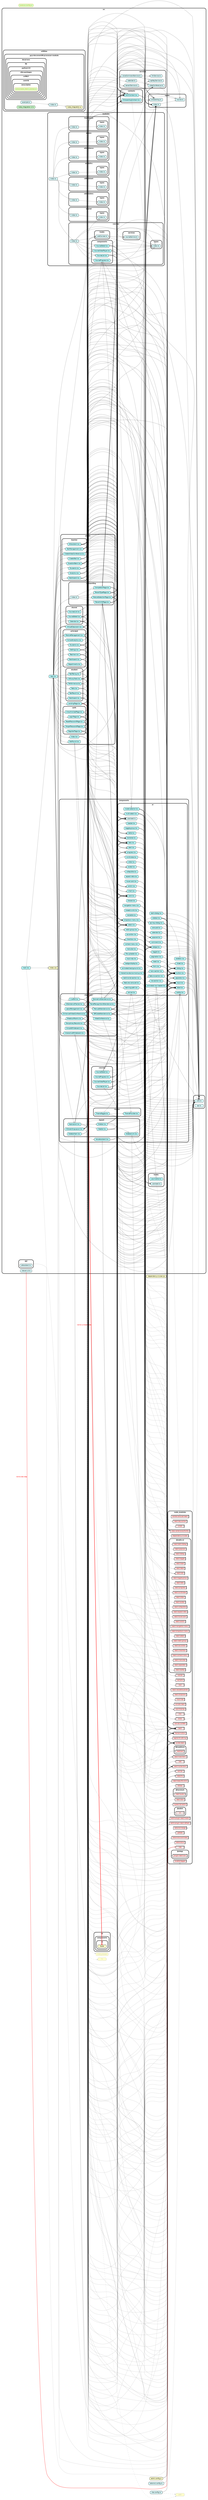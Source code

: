 strict digraph "dependency-cruiser output"{
    rankdir="LR" splines="true" overlap="false" nodesep="0.16" ranksep="0.18" fontname="Helvetica-bold" fontsize="9" style="rounded,bold,filled" fillcolor="#ffffff" compound="true"
    node [shape="box" style="rounded, filled" height="0.2" color="black" fillcolor="#ffffcc" fontcolor="black" fontname="Helvetica" fontsize="9"]
    edge [arrowhead="normal" arrowsize="0.6" penwidth="2.0" color="#00000033" fontname="Helvetica" fontsize="9"]

    ".dependency-cruiser.cjs" [label=<.dependency-cruiser.cjs> tooltip=".dependency-cruiser.cjs" URL=".dependency-cruiser.cjs" ]
    ".dependency-cruiser.cjs" -> "node_modules/dependency-cruiser" [penwidth="1.0" arrowhead="onormal"]
    subgraph "cluster_@" {label="@" subgraph "cluster_@/components" {label="components" subgraph "cluster_@/components/ui" {label="ui" "@/components/ui/footer" [label=<footer> tooltip="footer" ] } } }
    "child_process" [label=<child_process> tooltip="child_process" URL="https://nodejs.org/api/child_process.html" color="grey" fontcolor="grey"]
    "eslint.config.js" [label=<eslint.config.js> tooltip="eslint.config.js" URL="eslint.config.js" ]
    "eslint.config.js" -> "node_modules/@eslint/js" [penwidth="1.0"]
    "eslint.config.js" -> "node_modules/eslint-plugin-react-hooks" [penwidth="1.0"]
    "eslint.config.js" -> "node_modules/eslint-plugin-react-refresh" [penwidth="1.0"]
    "eslint.config.js" -> "node_modules/globals" [penwidth="1.0"]
    "eslint.config.js" -> "node_modules/typescript-eslint" [penwidth="1.0"]
    "fs" [label=<fs> tooltip="fs" URL="https://nodejs.org/api/fs.html" color="grey" fontcolor="grey"]
    subgraph "cluster_node_modules" {label="node_modules" subgraph "cluster_node_modules/@eslint" {label="@eslint" "node_modules/@eslint/js" [label=<js> tooltip="js" URL="https://www.npmjs.com/package/@eslint/js" shape="box3d" fillcolor="#c40b0a1a" fontcolor="#c40b0a"] } }
    subgraph "cluster_node_modules" {label="node_modules" subgraph "cluster_node_modules/@hookform" {label="@hookform" "node_modules/@hookform/resolvers" [label=<resolvers> tooltip="resolvers" URL="https://www.npmjs.com/package/@hookform/resolvers" shape="box3d" fillcolor="#c40b0a1a" fontcolor="#c40b0a"] } }
    subgraph "cluster_node_modules" {label="node_modules" subgraph "cluster_node_modules/@radix-ui" {label="@radix-ui" "node_modules/@radix-ui/react-accordion" [label=<react-accordion> tooltip="react-accordion" URL="https://www.npmjs.com/package/@radix-ui/react-accordion" shape="box3d" fillcolor="#c40b0a1a" fontcolor="#c40b0a"] } }
    subgraph "cluster_node_modules" {label="node_modules" subgraph "cluster_node_modules/@radix-ui" {label="@radix-ui" "node_modules/@radix-ui/react-alert-dialog" [label=<react-alert-dialog> tooltip="react-alert-dialog" URL="https://www.npmjs.com/package/@radix-ui/react-alert-dialog" shape="box3d" fillcolor="#c40b0a1a" fontcolor="#c40b0a"] } }
    subgraph "cluster_node_modules" {label="node_modules" subgraph "cluster_node_modules/@radix-ui" {label="@radix-ui" "node_modules/@radix-ui/react-aspect-ratio" [label=<react-aspect-ratio> tooltip="react-aspect-ratio" URL="https://www.npmjs.com/package/@radix-ui/react-aspect-ratio" shape="box3d" fillcolor="#c40b0a1a" fontcolor="#c40b0a"] } }
    subgraph "cluster_node_modules" {label="node_modules" subgraph "cluster_node_modules/@radix-ui" {label="@radix-ui" "node_modules/@radix-ui/react-avatar" [label=<react-avatar> tooltip="react-avatar" URL="https://www.npmjs.com/package/@radix-ui/react-avatar" shape="box3d" fillcolor="#c40b0a1a" fontcolor="#c40b0a"] } }
    subgraph "cluster_node_modules" {label="node_modules" subgraph "cluster_node_modules/@radix-ui" {label="@radix-ui" "node_modules/@radix-ui/react-checkbox" [label=<react-checkbox> tooltip="react-checkbox" URL="https://www.npmjs.com/package/@radix-ui/react-checkbox" shape="box3d" fillcolor="#c40b0a1a" fontcolor="#c40b0a"] } }
    subgraph "cluster_node_modules" {label="node_modules" subgraph "cluster_node_modules/@radix-ui" {label="@radix-ui" "node_modules/@radix-ui/react-collapsible" [label=<react-collapsible> tooltip="react-collapsible" URL="https://www.npmjs.com/package/@radix-ui/react-collapsible" shape="box3d" fillcolor="#c40b0a1a" fontcolor="#c40b0a"] } }
    subgraph "cluster_node_modules" {label="node_modules" subgraph "cluster_node_modules/@radix-ui" {label="@radix-ui" "node_modules/@radix-ui/react-context-menu" [label=<react-context-menu> tooltip="react-context-menu" URL="https://www.npmjs.com/package/@radix-ui/react-context-menu" shape="box3d" fillcolor="#c40b0a1a" fontcolor="#c40b0a"] } }
    subgraph "cluster_node_modules" {label="node_modules" subgraph "cluster_node_modules/@radix-ui" {label="@radix-ui" "node_modules/@radix-ui/react-dialog" [label=<react-dialog> tooltip="react-dialog" URL="https://www.npmjs.com/package/@radix-ui/react-dialog" shape="box3d" fillcolor="#c40b0a1a" fontcolor="#c40b0a"] } }
    subgraph "cluster_node_modules" {label="node_modules" subgraph "cluster_node_modules/@radix-ui" {label="@radix-ui" "node_modules/@radix-ui/react-dropdown-menu" [label=<react-dropdown-menu> tooltip="react-dropdown-menu" URL="https://www.npmjs.com/package/@radix-ui/react-dropdown-menu" shape="box3d" fillcolor="#c40b0a1a" fontcolor="#c40b0a"] } }
    subgraph "cluster_node_modules" {label="node_modules" subgraph "cluster_node_modules/@radix-ui" {label="@radix-ui" "node_modules/@radix-ui/react-hover-card" [label=<react-hover-card> tooltip="react-hover-card" URL="https://www.npmjs.com/package/@radix-ui/react-hover-card" shape="box3d" fillcolor="#c40b0a1a" fontcolor="#c40b0a"] } }
    subgraph "cluster_node_modules" {label="node_modules" subgraph "cluster_node_modules/@radix-ui" {label="@radix-ui" "node_modules/@radix-ui/react-label" [label=<react-label> tooltip="react-label" URL="https://www.npmjs.com/package/@radix-ui/react-label" shape="box3d" fillcolor="#c40b0a1a" fontcolor="#c40b0a"] } }
    subgraph "cluster_node_modules" {label="node_modules" subgraph "cluster_node_modules/@radix-ui" {label="@radix-ui" "node_modules/@radix-ui/react-menubar" [label=<react-menubar> tooltip="react-menubar" URL="https://www.npmjs.com/package/@radix-ui/react-menubar" shape="box3d" fillcolor="#c40b0a1a" fontcolor="#c40b0a"] } }
    subgraph "cluster_node_modules" {label="node_modules" subgraph "cluster_node_modules/@radix-ui" {label="@radix-ui" "node_modules/@radix-ui/react-navigation-menu" [label=<react-navigation-menu> tooltip="react-navigation-menu" URL="https://www.npmjs.com/package/@radix-ui/react-navigation-menu" shape="box3d" fillcolor="#c40b0a1a" fontcolor="#c40b0a"] } }
    subgraph "cluster_node_modules" {label="node_modules" subgraph "cluster_node_modules/@radix-ui" {label="@radix-ui" "node_modules/@radix-ui/react-popover" [label=<react-popover> tooltip="react-popover" URL="https://www.npmjs.com/package/@radix-ui/react-popover" shape="box3d" fillcolor="#c40b0a1a" fontcolor="#c40b0a"] } }
    subgraph "cluster_node_modules" {label="node_modules" subgraph "cluster_node_modules/@radix-ui" {label="@radix-ui" "node_modules/@radix-ui/react-progress" [label=<react-progress> tooltip="react-progress" URL="https://www.npmjs.com/package/@radix-ui/react-progress" shape="box3d" fillcolor="#c40b0a1a" fontcolor="#c40b0a"] } }
    subgraph "cluster_node_modules" {label="node_modules" subgraph "cluster_node_modules/@radix-ui" {label="@radix-ui" "node_modules/@radix-ui/react-radio-group" [label=<react-radio-group> tooltip="react-radio-group" URL="https://www.npmjs.com/package/@radix-ui/react-radio-group" shape="box3d" fillcolor="#c40b0a1a" fontcolor="#c40b0a"] } }
    subgraph "cluster_node_modules" {label="node_modules" subgraph "cluster_node_modules/@radix-ui" {label="@radix-ui" "node_modules/@radix-ui/react-scroll-area" [label=<react-scroll-area> tooltip="react-scroll-area" URL="https://www.npmjs.com/package/@radix-ui/react-scroll-area" shape="box3d" fillcolor="#c40b0a1a" fontcolor="#c40b0a"] } }
    subgraph "cluster_node_modules" {label="node_modules" subgraph "cluster_node_modules/@radix-ui" {label="@radix-ui" "node_modules/@radix-ui/react-select" [label=<react-select> tooltip="react-select" URL="https://www.npmjs.com/package/@radix-ui/react-select" shape="box3d" fillcolor="#c40b0a1a" fontcolor="#c40b0a"] } }
    subgraph "cluster_node_modules" {label="node_modules" subgraph "cluster_node_modules/@radix-ui" {label="@radix-ui" "node_modules/@radix-ui/react-separator" [label=<react-separator> tooltip="react-separator" URL="https://www.npmjs.com/package/@radix-ui/react-separator" shape="box3d" fillcolor="#c40b0a1a" fontcolor="#c40b0a"] } }
    subgraph "cluster_node_modules" {label="node_modules" subgraph "cluster_node_modules/@radix-ui" {label="@radix-ui" "node_modules/@radix-ui/react-slider" [label=<react-slider> tooltip="react-slider" URL="https://www.npmjs.com/package/@radix-ui/react-slider" shape="box3d" fillcolor="#c40b0a1a" fontcolor="#c40b0a"] } }
    subgraph "cluster_node_modules" {label="node_modules" subgraph "cluster_node_modules/@radix-ui" {label="@radix-ui" "node_modules/@radix-ui/react-slot" [label=<react-slot> tooltip="react-slot" URL="https://www.npmjs.com/package/@radix-ui/react-slot" shape="box3d" fillcolor="#c40b0a1a" fontcolor="#c40b0a"] } }
    subgraph "cluster_node_modules" {label="node_modules" subgraph "cluster_node_modules/@radix-ui" {label="@radix-ui" "node_modules/@radix-ui/react-switch" [label=<react-switch> tooltip="react-switch" URL="https://www.npmjs.com/package/@radix-ui/react-switch" shape="box3d" fillcolor="#c40b0a1a" fontcolor="#c40b0a"] } }
    subgraph "cluster_node_modules" {label="node_modules" subgraph "cluster_node_modules/@radix-ui" {label="@radix-ui" "node_modules/@radix-ui/react-tabs" [label=<react-tabs> tooltip="react-tabs" URL="https://www.npmjs.com/package/@radix-ui/react-tabs" shape="box3d" fillcolor="#c40b0a1a" fontcolor="#c40b0a"] } }
    subgraph "cluster_node_modules" {label="node_modules" subgraph "cluster_node_modules/@radix-ui" {label="@radix-ui" "node_modules/@radix-ui/react-toast" [label=<react-toast> tooltip="react-toast" URL="https://www.npmjs.com/package/@radix-ui/react-toast" shape="box3d" fillcolor="#c40b0a1a" fontcolor="#c40b0a"] } }
    subgraph "cluster_node_modules" {label="node_modules" subgraph "cluster_node_modules/@radix-ui" {label="@radix-ui" "node_modules/@radix-ui/react-toggle" [label=<react-toggle> tooltip="react-toggle" URL="https://www.npmjs.com/package/@radix-ui/react-toggle" shape="box3d" fillcolor="#c40b0a1a" fontcolor="#c40b0a"] } }
    subgraph "cluster_node_modules" {label="node_modules" subgraph "cluster_node_modules/@radix-ui" {label="@radix-ui" "node_modules/@radix-ui/react-toggle-group" [label=<react-toggle-group> tooltip="react-toggle-group" URL="https://www.npmjs.com/package/@radix-ui/react-toggle-group" shape="box3d" fillcolor="#c40b0a1a" fontcolor="#c40b0a"] } }
    subgraph "cluster_node_modules" {label="node_modules" subgraph "cluster_node_modules/@radix-ui" {label="@radix-ui" "node_modules/@radix-ui/react-tooltip" [label=<react-tooltip> tooltip="react-tooltip" URL="https://www.npmjs.com/package/@radix-ui/react-tooltip" shape="box3d" fillcolor="#c40b0a1a" fontcolor="#c40b0a"] } }
    subgraph "cluster_node_modules" {label="node_modules" subgraph "cluster_node_modules/@tanstack" {label="@tanstack" "node_modules/@tanstack/react-query" [label=<react-query> tooltip="react-query" URL="https://www.npmjs.com/package/@tanstack/react-query" shape="box3d" fillcolor="#c40b0a1a" fontcolor="#c40b0a"] } }
    subgraph "cluster_node_modules" {label="node_modules" subgraph "cluster_node_modules/@vitejs" {label="@vitejs" "node_modules/@vitejs/plugin-react-swc" [label=<plugin-react-swc> tooltip="plugin-react-swc" URL="https://www.npmjs.com/package/@vitejs/plugin-react-swc" shape="box3d" fillcolor="#c40b0a1a" fontcolor="#c40b0a"] } }
    subgraph "cluster_node_modules" {label="node_modules" "node_modules/agora-rtc-sdk-ng" [label=<agora-rtc-sdk-ng> tooltip="agora-rtc-sdk-ng" URL="https://www.npmjs.com/package/agora-rtc-sdk-ng" shape="box3d" fillcolor="#c40b0a1a" fontcolor="#c40b0a"] }
    subgraph "cluster_node_modules" {label="node_modules" "node_modules/axios" [label=<axios> tooltip="axios" URL="https://www.npmjs.com/package/axios" shape="box3d" fillcolor="#c40b0a1a" fontcolor="#c40b0a"] }
    subgraph "cluster_node_modules" {label="node_modules" "node_modules/canvas-confetti" [label=<canvas-confetti> tooltip="canvas-confetti" URL="https://www.npmjs.com/package/canvas-confetti" shape="box3d" fillcolor="#c40b0a1a" fontcolor="#c40b0a"] }
    subgraph "cluster_node_modules" {label="node_modules" "node_modules/class-variance-authority" [label=<class-variance-authority> tooltip="class-variance-authority" URL="https://www.npmjs.com/package/class-variance-authority" shape="box3d" fillcolor="#c40b0a1a" fontcolor="#c40b0a"] }
    subgraph "cluster_node_modules" {label="node_modules" "node_modules/clsx" [label=<clsx> tooltip="clsx" URL="https://www.npmjs.com/package/clsx" shape="box3d" fillcolor="#c40b0a1a" fontcolor="#c40b0a"] }
    subgraph "cluster_node_modules" {label="node_modules" "node_modules/cmdk" [label=<cmdk> tooltip="cmdk" URL="https://www.npmjs.com/package/cmdk" shape="box3d" fillcolor="#c40b0a1a" fontcolor="#c40b0a"] }
    subgraph "cluster_node_modules" {label="node_modules" "node_modules/date-fns" [label=<date-fns> tooltip="date-fns" URL="https://www.npmjs.com/package/date-fns" shape="box3d" fillcolor="#c40b0a1a" fontcolor="#c40b0a"] }
    subgraph "cluster_node_modules" {label="node_modules" "node_modules/dependency-cruiser" [label=<dependency-cruiser> tooltip="dependency-cruiser" URL="https://www.npmjs.com/package/dependency-cruiser" shape="box3d" fillcolor="#c40b0a1a" fontcolor="#c40b0a"] }
    subgraph "cluster_node_modules" {label="node_modules" "node_modules/embla-carousel-react" [label=<embla-carousel-react> tooltip="embla-carousel-react" URL="https://www.npmjs.com/package/embla-carousel-react" shape="box3d" fillcolor="#c40b0a1a" fontcolor="#c40b0a"] }
    subgraph "cluster_node_modules" {label="node_modules" "node_modules/eslint-plugin-react-hooks" [label=<eslint-plugin-react-hooks> tooltip="eslint-plugin-react-hooks" URL="https://www.npmjs.com/package/eslint-plugin-react-hooks" shape="box3d" fillcolor="#c40b0a1a" fontcolor="#c40b0a"] }
    subgraph "cluster_node_modules" {label="node_modules" "node_modules/eslint-plugin-react-refresh" [label=<eslint-plugin-react-refresh> tooltip="eslint-plugin-react-refresh" URL="https://www.npmjs.com/package/eslint-plugin-react-refresh" shape="box3d" fillcolor="#c40b0a1a" fontcolor="#c40b0a"] }
    subgraph "cluster_node_modules" {label="node_modules" "node_modules/framer-motion" [label=<framer-motion> tooltip="framer-motion" URL="https://www.npmjs.com/package/framer-motion" shape="box3d" fillcolor="#c40b0a1a" fontcolor="#c40b0a"] }
    subgraph "cluster_node_modules" {label="node_modules" "node_modules/globals" [label=<globals> tooltip="globals" URL="https://www.npmjs.com/package/globals" shape="box3d" fillcolor="#c40b0a1a" fontcolor="#c40b0a"] }
    subgraph "cluster_node_modules" {label="node_modules" "node_modules/input-otp" [label=<input-otp> tooltip="input-otp" URL="https://www.npmjs.com/package/input-otp" shape="box3d" fillcolor="#c40b0a1a" fontcolor="#c40b0a"] }
    subgraph "cluster_node_modules" {label="node_modules" "node_modules/lovable-tagger" [label=<lovable-tagger> tooltip="lovable-tagger" URL="https://www.npmjs.com/package/lovable-tagger" shape="box3d" fillcolor="#c40b0a1a" fontcolor="#c40b0a"] }
    subgraph "cluster_node_modules" {label="node_modules" "node_modules/lucide-react" [label=<lucide-react> tooltip="lucide-react" URL="https://www.npmjs.com/package/lucide-react" shape="box3d" fillcolor="#c40b0a1a" fontcolor="#c40b0a"] }
    subgraph "cluster_node_modules" {label="node_modules" "node_modules/nanoid" [label=<nanoid> tooltip="nanoid" URL="https://www.npmjs.com/package/nanoid" shape="box3d" fillcolor="#c40b0a1a" fontcolor="#c40b0a"] }
    subgraph "cluster_node_modules" {label="node_modules" "node_modules/next-themes" [label=<next-themes> tooltip="next-themes" URL="https://www.npmjs.com/package/next-themes" shape="box3d" fillcolor="#c40b0a1a" fontcolor="#c40b0a"] }
    subgraph "cluster_node_modules" {label="node_modules" "node_modules/qrcode.react" [label=<qrcode.react> tooltip="qrcode.react" URL="https://www.npmjs.com/package/qrcode.react" shape="box3d" fillcolor="#c40b0a1a" fontcolor="#c40b0a"] }
    subgraph "cluster_node_modules" {label="node_modules" "node_modules/react" [label=<react> tooltip="react" URL="https://www.npmjs.com/package/react" shape="box3d" fillcolor="#c40b0a1a" fontcolor="#c40b0a"] }
    subgraph "cluster_node_modules" {label="node_modules" "node_modules/react-beautiful-dnd" [label=<react-beautiful-dnd> tooltip="react-beautiful-dnd" URL="https://www.npmjs.com/package/react-beautiful-dnd" shape="box3d" fillcolor="#c40b0a1a" fontcolor="#c40b0a"] }
    subgraph "cluster_node_modules" {label="node_modules" "node_modules/react-day-picker" [label=<react-day-picker> tooltip="react-day-picker" URL="https://www.npmjs.com/package/react-day-picker" shape="box3d" fillcolor="#c40b0a1a" fontcolor="#c40b0a"] }
    subgraph "cluster_node_modules" {label="node_modules" "node_modules/react-dom" [label=<react-dom> tooltip="react-dom" URL="https://www.npmjs.com/package/react-dom" shape="box3d" fillcolor="#c40b0a1a" fontcolor="#c40b0a"] }
    subgraph "cluster_node_modules" {label="node_modules" "node_modules/react-dropzone" [label=<react-dropzone> tooltip="react-dropzone" URL="https://www.npmjs.com/package/react-dropzone" shape="box3d" fillcolor="#c40b0a1a" fontcolor="#c40b0a"] }
    subgraph "cluster_node_modules" {label="node_modules" "node_modules/react-hook-form" [label=<react-hook-form> tooltip="react-hook-form" URL="https://www.npmjs.com/package/react-hook-form" shape="box3d" fillcolor="#c40b0a1a" fontcolor="#c40b0a"] }
    subgraph "cluster_node_modules" {label="node_modules" "node_modules/react-resizable-panels" [label=<react-resizable-panels> tooltip="react-resizable-panels" URL="https://www.npmjs.com/package/react-resizable-panels" shape="box3d" fillcolor="#c40b0a1a" fontcolor="#c40b0a"] }
    subgraph "cluster_node_modules" {label="node_modules" "node_modules/react-router-dom" [label=<react-router-dom> tooltip="react-router-dom" URL="https://www.npmjs.com/package/react-router-dom" shape="box3d" fillcolor="#c40b0a1a" fontcolor="#c40b0a"] }
    subgraph "cluster_node_modules" {label="node_modules" "node_modules/recharts" [label=<recharts> tooltip="recharts" URL="https://www.npmjs.com/package/recharts" shape="box3d" fillcolor="#c40b0a1a" fontcolor="#c40b0a"] }
    subgraph "cluster_node_modules" {label="node_modules" "node_modules/sonner" [label=<sonner> tooltip="sonner" URL="https://www.npmjs.com/package/sonner" shape="box3d" fillcolor="#c40b0a1a" fontcolor="#c40b0a"] }
    subgraph "cluster_node_modules" {label="node_modules" "node_modules/tailwind-merge" [label=<tailwind-merge> tooltip="tailwind-merge" URL="https://www.npmjs.com/package/tailwind-merge" shape="box3d" fillcolor="#c40b0a1a" fontcolor="#c40b0a"] }
    subgraph "cluster_node_modules" {label="node_modules" "node_modules/tailwindcss" [label=<tailwindcss> tooltip="tailwindcss" URL="https://www.npmjs.com/package/tailwindcss" shape="box3d" fillcolor="#c40b0a1a" fontcolor="#c40b0a"] }
    subgraph "cluster_node_modules" {label="node_modules" "node_modules/tailwindcss-animate" [label=<tailwindcss-animate> tooltip="tailwindcss-animate" URL="https://www.npmjs.com/package/tailwindcss-animate" shape="box3d" fillcolor="#c40b0a1a" fontcolor="#c40b0a"] }
    subgraph "cluster_node_modules" {label="node_modules" "node_modules/tldraw" [label=<tldraw> tooltip="tldraw" URL="https://www.npmjs.com/package/tldraw" shape="box3d" fillcolor="#c40b0a1a" fontcolor="#c40b0a"] }
    subgraph "cluster_node_modules" {label="node_modules" "node_modules/typescript-eslint" [label=<typescript-eslint> tooltip="typescript-eslint" URL="https://www.npmjs.com/package/typescript-eslint" shape="box3d" fillcolor="#c40b0a1a" fontcolor="#c40b0a"] }
    subgraph "cluster_node_modules" {label="node_modules" "node_modules/vaul" [label=<vaul> tooltip="vaul" URL="https://www.npmjs.com/package/vaul" shape="box3d" fillcolor="#c40b0a1a" fontcolor="#c40b0a"] }
    subgraph "cluster_node_modules" {label="node_modules" "node_modules/vite" [label=<vite> tooltip="vite" URL="https://www.npmjs.com/package/vite" shape="box3d" fillcolor="#c40b0a1a" fontcolor="#c40b0a"] }
    subgraph "cluster_node_modules" {label="node_modules" "node_modules/zod" [label=<zod> tooltip="zod" URL="https://www.npmjs.com/package/zod" shape="box3d" fillcolor="#c40b0a1a" fontcolor="#c40b0a"] }
    "path" [label=<path> tooltip="path" URL="https://nodejs.org/api/path.html" color="grey" fontcolor="grey"]
    "postcss.config.js" [label=<postcss.config.js> tooltip="no-orphans" URL="postcss.config.js" fillcolor="#ccffcc" fontcolor="orange" color="orange"]
    subgraph "cluster_src" {label="src" "src/App.tsx" [label=<App.tsx> tooltip="App.tsx" URL="src/App.tsx" fillcolor="#bbfeff"] }
    "src/App.tsx" -> "src/components/layout/AppLayout.tsx"
    "src/App.tsx" -> "src/components/theme/ThemeProvider.tsx"
    "src/App.tsx" -> "src/components/ui/sonner.tsx"
    "src/App.tsx" -> "src/components/ui/toaster.tsx"
    "src/App.tsx" -> "src/components/ui/tooltip.tsx"
    "src/App.tsx" -> "src/contexts/AuthContext.tsx"
    "src/App.tsx" -> "src/contexts/OnboardingContext.tsx"
    "src/App.tsx" -> "src/modules/shared/types/index.ts"
    "src/App.tsx" -> "src/pages/auth/ForgotPasswordPage.tsx"
    "src/App.tsx" -> "src/pages/auth/LoginPage.tsx"
    "src/App.tsx" -> "src/pages/auth/RegisterPage.tsx"
    "src/App.tsx" -> "src/pages/auth/ResetPasswordPage.tsx"
    "src/App.tsx" -> "src/pages/auth/UnauthorizedPage.tsx"
    "src/App.tsx" -> "src/pages/Index.tsx"
    "src/App.tsx" -> "src/pages/LandingPage.tsx"
    "src/App.tsx" -> "src/pages/NotFound.tsx"
    "src/App.tsx" -> "src/pages/onboarding/index.ts"
    "src/App.tsx" -> "src/pages/principal/Dashboard.tsx"
    "src/App.tsx" -> "src/pages/principal/Departments.tsx"
    "src/App.tsx" -> "src/pages/principal/ModuleManagement.tsx"
    "src/App.tsx" -> "src/pages/principal/SchoolAnalytics.tsx"
    "src/App.tsx" -> "src/pages/principal/Settings.tsx"
    "src/App.tsx" -> "src/pages/principal/Students.tsx"
    "src/App.tsx" -> "src/pages/principal/Teachers.tsx"
    "src/App.tsx" -> "src/pages/shared/Calendar.tsx"
    "src/App.tsx" -> "src/pages/shared/CourseDetail.tsx"
    "src/App.tsx" -> "src/pages/shared/CoursesList.tsx"
    "src/App.tsx" -> "src/pages/student/AIStudyTools.tsx"
    "src/App.tsx" -> "src/pages/student/Dashboard.tsx"
    "src/App.tsx" -> "src/pages/student/Performance.tsx"
    "src/App.tsx" -> "src/pages/student/TestResult.tsx"
    "src/App.tsx" -> "src/pages/student/Tests.tsx"
    "src/App.tsx" -> "src/pages/student/TestTaking.tsx"
    "src/App.tsx" -> "src/pages/teacher/AIAssistant.tsx"
    "src/App.tsx" -> "src/pages/teacher/Analytics.tsx"
    "src/App.tsx" -> "src/pages/teacher/CreateTest.tsx"
    "src/App.tsx" -> "src/pages/teacher/CreateVideoConference.tsx"
    "src/App.tsx" -> "src/pages/teacher/Dashboard.tsx"
    "src/App.tsx" -> "src/pages/teacher/QuestionBank.tsx"
    "src/App.tsx" -> "src/pages/teacher/Students.tsx"
    "src/App.tsx" -> "src/pages/teacher/TestManagement.tsx"
    "src/App.tsx" -> "src/pages/VirtualClassroom.tsx"
    "src/App.tsx" -> "node_modules/@tanstack/react-query" [penwidth="1.0"]
    "src/App.tsx" -> "node_modules/react" [penwidth="1.0"]
    "src/App.tsx" -> "node_modules/react-router-dom" [penwidth="1.0"]
    subgraph "cluster_src" {label="src" subgraph "cluster_src/api" {label="api" "src/api/aiAssistant.ts" [label=<aiAssistant.ts> tooltip="aiAssistant.ts" URL="src/api/aiAssistant.ts" fillcolor="#ddfeff"] } }
    "src/api/aiAssistant.ts" -> "node_modules/axios" [penwidth="1.0"]
    subgraph "cluster_src" {label="src" subgraph "cluster_src/components" {label="components" "src/components/VoiceAssistant.tsx" [label=<VoiceAssistant.tsx> tooltip="VoiceAssistant.tsx" URL="src/components/VoiceAssistant.tsx" fillcolor="#bbfeff"] } }
    "src/components/VoiceAssistant.tsx" -> "src/components/ui/button.tsx"
    "src/components/VoiceAssistant.tsx" -> "src/components/ui/use-toast.ts"
    "src/components/VoiceAssistant.tsx" -> "src/services/voiceCommandService.ts"
    "src/components/VoiceAssistant.tsx" -> "node_modules/lucide-react" [penwidth="1.0"]
    "src/components/VoiceAssistant.tsx" -> "node_modules/next-themes" [penwidth="1.0"]
    "src/components/VoiceAssistant.tsx" -> "node_modules/react" [penwidth="1.0"]
    subgraph "cluster_src" {label="src" subgraph "cluster_src/components" {label="components" subgraph "cluster_src/components/classroom" {label="classroom" "src/components/classroom/AttendanceTracker.tsx" [label=<AttendanceTracker.tsx> tooltip="AttendanceTracker.tsx" URL="src/components/classroom/AttendanceTracker.tsx" fillcolor="#bbfeff"] } } }
    "src/components/classroom/AttendanceTracker.tsx" -> "src/components/classroom/BiometricAttendance.tsx"
    "src/components/classroom/AttendanceTracker.tsx" -> "src/components/classroom/FacialRecognitionAttendance.tsx"
    "src/components/classroom/AttendanceTracker.tsx" -> "src/components/classroom/ManualAttendance.tsx"
    "src/components/classroom/AttendanceTracker.tsx" -> "src/components/classroom/QRCodeAttendance.tsx"
    "src/components/classroom/AttendanceTracker.tsx" -> "src/components/ui/button.tsx"
    "src/components/classroom/AttendanceTracker.tsx" -> "src/components/ui/card.tsx"
    "src/components/classroom/AttendanceTracker.tsx" -> "src/components/ui/input.tsx"
    "src/components/classroom/AttendanceTracker.tsx" -> "src/contexts/AuthContext.tsx"
    "src/components/classroom/AttendanceTracker.tsx" -> "src/types/index.ts"
    "src/components/classroom/AttendanceTracker.tsx" -> "node_modules/lucide-react" [penwidth="1.0"]
    "src/components/classroom/AttendanceTracker.tsx" -> "node_modules/react" [penwidth="1.0"]
    subgraph "cluster_src" {label="src" subgraph "cluster_src/components" {label="components" subgraph "cluster_src/components/classroom" {label="classroom" "src/components/classroom/BiometricAttendance.tsx" [label=<BiometricAttendance.tsx> tooltip="BiometricAttendance.tsx" URL="src/components/classroom/BiometricAttendance.tsx" fillcolor="#bbfeff"] } } }
    "src/components/classroom/BiometricAttendance.tsx" -> "src/components/ui/badge.tsx"
    "src/components/classroom/BiometricAttendance.tsx" -> "src/components/ui/button.tsx"
    "src/components/classroom/BiometricAttendance.tsx" -> "src/components/ui/card.tsx"
    "src/components/classroom/BiometricAttendance.tsx" -> "src/components/ui/input.tsx"
    "src/components/classroom/BiometricAttendance.tsx" -> "src/components/ui/label.tsx"
    "src/components/classroom/BiometricAttendance.tsx" -> "src/components/ui/progress.tsx"
    "src/components/classroom/BiometricAttendance.tsx" -> "src/components/ui/select.tsx"
    "src/components/classroom/BiometricAttendance.tsx" -> "src/components/ui/tabs.tsx"
    "src/components/classroom/BiometricAttendance.tsx" -> "src/components/ui/use-toast.ts"
    "src/components/classroom/BiometricAttendance.tsx" -> "src/contexts/AuthContext.tsx"
    "src/components/classroom/BiometricAttendance.tsx" -> "node_modules/lucide-react" [penwidth="1.0"]
    "src/components/classroom/BiometricAttendance.tsx" -> "node_modules/react" [penwidth="1.0"]
    subgraph "cluster_src" {label="src" subgraph "cluster_src/components" {label="components" subgraph "cluster_src/components/classroom" {label="classroom" "src/components/classroom/BreakoutRooms.tsx" [label=<BreakoutRooms.tsx> tooltip="BreakoutRooms.tsx" URL="src/components/classroom/BreakoutRooms.tsx" fillcolor="#bbfeff"] } } }
    "src/components/classroom/BreakoutRooms.tsx" -> "src/components/ui/button.tsx"
    "src/components/classroom/BreakoutRooms.tsx" -> "src/components/ui/input.tsx"
    "src/components/classroom/BreakoutRooms.tsx" -> "src/components/ui/use-toast.ts"
    "src/components/classroom/BreakoutRooms.tsx" -> "src/contexts/AuthContext.tsx"
    "src/components/classroom/BreakoutRooms.tsx" -> "src/types/index.ts"
    "src/components/classroom/BreakoutRooms.tsx" -> "node_modules/lucide-react" [penwidth="1.0"]
    "src/components/classroom/BreakoutRooms.tsx" -> "node_modules/react" [penwidth="1.0"]
    "src/components/classroom/BreakoutRooms.tsx" -> "node_modules/react-beautiful-dnd" [penwidth="1.0"]
    subgraph "cluster_src" {label="src" subgraph "cluster_src/components" {label="components" subgraph "cluster_src/components/classroom" {label="classroom" "src/components/classroom/DisciplinaryRecords.tsx" [label=<DisciplinaryRecords.tsx> tooltip="DisciplinaryRecords.tsx" URL="src/components/classroom/DisciplinaryRecords.tsx" fillcolor="#bbfeff"] } } }
    "src/components/classroom/DisciplinaryRecords.tsx" -> "src/components/ui/alert.tsx"
    "src/components/classroom/DisciplinaryRecords.tsx" -> "src/components/ui/badge.tsx"
    "src/components/classroom/DisciplinaryRecords.tsx" -> "src/components/ui/button.tsx"
    "src/components/classroom/DisciplinaryRecords.tsx" -> "src/components/ui/card.tsx"
    "src/components/classroom/DisciplinaryRecords.tsx" -> "src/components/ui/dialog.tsx"
    "src/components/classroom/DisciplinaryRecords.tsx" -> "src/components/ui/dropdown-menu.tsx"
    "src/components/classroom/DisciplinaryRecords.tsx" -> "src/components/ui/input.tsx"
    "src/components/classroom/DisciplinaryRecords.tsx" -> "src/components/ui/label.tsx"
    "src/components/classroom/DisciplinaryRecords.tsx" -> "src/components/ui/select.tsx"
    "src/components/classroom/DisciplinaryRecords.tsx" -> "src/components/ui/table.tsx"
    "src/components/classroom/DisciplinaryRecords.tsx" -> "src/components/ui/tabs.tsx"
    "src/components/classroom/DisciplinaryRecords.tsx" -> "src/components/ui/textarea.tsx"
    "src/components/classroom/DisciplinaryRecords.tsx" -> "node_modules/lucide-react" [penwidth="1.0"]
    "src/components/classroom/DisciplinaryRecords.tsx" -> "node_modules/react" [penwidth="1.0"]
    "src/components/classroom/DisciplinaryRecords.tsx" -> "node_modules/sonner" [penwidth="1.0"]
    subgraph "cluster_src" {label="src" subgraph "cluster_src/components" {label="components" subgraph "cluster_src/components/classroom" {label="classroom" "src/components/classroom/EnhancedVideoConference.tsx" [label=<EnhancedVideoConference.tsx> tooltip="EnhancedVideoConference.tsx" URL="src/components/classroom/EnhancedVideoConference.tsx" fillcolor="#bbfeff"] } } }
    "src/components/classroom/EnhancedVideoConference.tsx" -> "src/components/classroom/VideoConference.tsx"
    "src/components/classroom/EnhancedVideoConference.tsx" -> "src/components/ui/button.tsx"
    "src/components/classroom/EnhancedVideoConference.tsx" -> "src/components/ui/dialog.tsx"
    "src/components/classroom/EnhancedVideoConference.tsx" -> "src/components/ui/input.tsx"
    "src/components/classroom/EnhancedVideoConference.tsx" -> "src/components/ui/label.tsx"
    "src/components/classroom/EnhancedVideoConference.tsx" -> "src/components/ui/scroll-area.tsx"
    "src/components/classroom/EnhancedVideoConference.tsx" -> "src/components/ui/select.tsx"
    "src/components/classroom/EnhancedVideoConference.tsx" -> "src/components/ui/tabs.tsx"
    "src/components/classroom/EnhancedVideoConference.tsx" -> "src/components/ui/tooltip.tsx"
    "src/components/classroom/EnhancedVideoConference.tsx" -> "src/components/ui/use-toast.ts"
    "src/components/classroom/EnhancedVideoConference.tsx" -> "src/services/videoConference.ts"
    "src/components/classroom/EnhancedVideoConference.tsx" -> "node_modules/lucide-react" [penwidth="1.0"]
    "src/components/classroom/EnhancedVideoConference.tsx" -> "node_modules/react" [penwidth="1.0"]
    subgraph "cluster_src" {label="src" subgraph "cluster_src/components" {label="components" subgraph "cluster_src/components/classroom" {label="classroom" "src/components/classroom/FacialRecognitionAttendance.tsx" [label=<FacialRecognitionAttendance.tsx> tooltip="FacialRecognitionAttendance.tsx" URL="src/components/classroom/FacialRecognitionAttendance.tsx" fillcolor="#bbfeff"] } } }
    "src/components/classroom/FacialRecognitionAttendance.tsx" -> "src/components/ui/badge.tsx"
    "src/components/classroom/FacialRecognitionAttendance.tsx" -> "src/components/ui/button.tsx"
    "src/components/classroom/FacialRecognitionAttendance.tsx" -> "src/components/ui/card.tsx"
    "src/components/classroom/FacialRecognitionAttendance.tsx" -> "src/components/ui/input.tsx"
    "src/components/classroom/FacialRecognitionAttendance.tsx" -> "src/components/ui/label.tsx"
    "src/components/classroom/FacialRecognitionAttendance.tsx" -> "src/components/ui/progress.tsx"
    "src/components/classroom/FacialRecognitionAttendance.tsx" -> "src/components/ui/select.tsx"
    "src/components/classroom/FacialRecognitionAttendance.tsx" -> "src/components/ui/tabs.tsx"
    "src/components/classroom/FacialRecognitionAttendance.tsx" -> "src/components/ui/use-toast.ts"
    "src/components/classroom/FacialRecognitionAttendance.tsx" -> "src/contexts/AuthContext.tsx"
    "src/components/classroom/FacialRecognitionAttendance.tsx" -> "node_modules/lucide-react" [penwidth="1.0"]
    "src/components/classroom/FacialRecognitionAttendance.tsx" -> "node_modules/react" [penwidth="1.0"]
    subgraph "cluster_src" {label="src" subgraph "cluster_src/components" {label="components" subgraph "cluster_src/components/classroom" {label="classroom" "src/components/classroom/InteractiveWhiteboard.tsx" [label=<InteractiveWhiteboard.tsx> tooltip="InteractiveWhiteboard.tsx" URL="src/components/classroom/InteractiveWhiteboard.tsx" fillcolor="#bbfeff"] } } }
    "src/components/classroom/InteractiveWhiteboard.tsx" -> "src/components/ui/button.tsx"
    "src/components/classroom/InteractiveWhiteboard.tsx" -> "src/components/ui/use-toast.ts"
    "src/components/classroom/InteractiveWhiteboard.tsx" -> "node_modules/lucide-react" [penwidth="1.0"]
    "src/components/classroom/InteractiveWhiteboard.tsx" -> "node_modules/next-themes" [penwidth="1.0"]
    "src/components/classroom/InteractiveWhiteboard.tsx" -> "node_modules/react" [penwidth="1.0"]
    "src/components/classroom/InteractiveWhiteboard.tsx" -> "node_modules/tldraw" [penwidth="1.0"]
    subgraph "cluster_src" {label="src" subgraph "cluster_src/components" {label="components" subgraph "cluster_src/components/classroom" {label="classroom" "src/components/classroom/LeaveManagement.tsx" [label=<LeaveManagement.tsx> tooltip="LeaveManagement.tsx" URL="src/components/classroom/LeaveManagement.tsx" fillcolor="#bbfeff"] } } }
    "src/components/classroom/LeaveManagement.tsx" -> "src/components/ui/badge.tsx"
    "src/components/classroom/LeaveManagement.tsx" -> "src/components/ui/button.tsx"
    "src/components/classroom/LeaveManagement.tsx" -> "src/components/ui/card.tsx"
    "src/components/classroom/LeaveManagement.tsx" -> "src/components/ui/dialog.tsx"
    "src/components/classroom/LeaveManagement.tsx" -> "src/components/ui/input.tsx"
    "src/components/classroom/LeaveManagement.tsx" -> "src/components/ui/label.tsx"
    "src/components/classroom/LeaveManagement.tsx" -> "src/components/ui/radio-group.tsx"
    "src/components/classroom/LeaveManagement.tsx" -> "src/components/ui/select.tsx"
    "src/components/classroom/LeaveManagement.tsx" -> "src/components/ui/tabs.tsx"
    "src/components/classroom/LeaveManagement.tsx" -> "src/components/ui/textarea.tsx"
    "src/components/classroom/LeaveManagement.tsx" -> "src/components/ui/use-toast.ts"
    "src/components/classroom/LeaveManagement.tsx" -> "src/contexts/AuthContext.tsx"
    "src/components/classroom/LeaveManagement.tsx" -> "src/types/index.ts"
    "src/components/classroom/LeaveManagement.tsx" -> "node_modules/date-fns" [penwidth="1.0"]
    "src/components/classroom/LeaveManagement.tsx" -> "node_modules/lucide-react" [penwidth="1.0"]
    "src/components/classroom/LeaveManagement.tsx" -> "node_modules/react" [penwidth="1.0"]
    subgraph "cluster_src" {label="src" subgraph "cluster_src/components" {label="components" subgraph "cluster_src/components/classroom" {label="classroom" "src/components/classroom/LivePoll.tsx" [label=<LivePoll.tsx> tooltip="LivePoll.tsx" URL="src/components/classroom/LivePoll.tsx" fillcolor="#bbfeff"] } } }
    "src/components/classroom/LivePoll.tsx" -> "src/components/ui/button.tsx"
    "src/components/classroom/LivePoll.tsx" -> "src/components/ui/input.tsx"
    "src/components/classroom/LivePoll.tsx" -> "src/components/ui/progress.tsx"
    "src/components/classroom/LivePoll.tsx" -> "src/components/ui/use-toast.ts"
    "src/components/classroom/LivePoll.tsx" -> "src/contexts/AuthContext.tsx"
    "src/components/classroom/LivePoll.tsx" -> "src/types/index.ts"
    "src/components/classroom/LivePoll.tsx" -> "node_modules/lucide-react" [penwidth="1.0"]
    "src/components/classroom/LivePoll.tsx" -> "node_modules/react" [penwidth="1.0"]
    subgraph "cluster_src" {label="src" subgraph "cluster_src/components" {label="components" subgraph "cluster_src/components/classroom" {label="classroom" "src/components/classroom/ManualAttendance.tsx" [label=<ManualAttendance.tsx> tooltip="ManualAttendance.tsx" URL="src/components/classroom/ManualAttendance.tsx" fillcolor="#bbfeff"] } } }
    "src/components/classroom/ManualAttendance.tsx" -> "src/components/ui/badge.tsx"
    "src/components/classroom/ManualAttendance.tsx" -> "src/components/ui/button.tsx"
    "src/components/classroom/ManualAttendance.tsx" -> "src/components/ui/card.tsx"
    "src/components/classroom/ManualAttendance.tsx" -> "src/components/ui/input.tsx"
    "src/components/classroom/ManualAttendance.tsx" -> "src/components/ui/label.tsx"
    "src/components/classroom/ManualAttendance.tsx" -> "src/components/ui/select.tsx"
    "src/components/classroom/ManualAttendance.tsx" -> "src/components/ui/tabs.tsx"
    "src/components/classroom/ManualAttendance.tsx" -> "src/components/ui/use-toast.ts"
    "src/components/classroom/ManualAttendance.tsx" -> "src/contexts/AuthContext.tsx"
    "src/components/classroom/ManualAttendance.tsx" -> "node_modules/lucide-react" [penwidth="1.0"]
    "src/components/classroom/ManualAttendance.tsx" -> "node_modules/react" [penwidth="1.0"]
    subgraph "cluster_src" {label="src" subgraph "cluster_src/components" {label="components" subgraph "cluster_src/components/classroom" {label="classroom" "src/components/classroom/QRCodeAttendance.tsx" [label=<QRCodeAttendance.tsx> tooltip="QRCodeAttendance.tsx" URL="src/components/classroom/QRCodeAttendance.tsx" fillcolor="#bbfeff"] } } }
    "src/components/classroom/QRCodeAttendance.tsx" -> "src/components/ui/badge.tsx"
    "src/components/classroom/QRCodeAttendance.tsx" -> "src/components/ui/button.tsx"
    "src/components/classroom/QRCodeAttendance.tsx" -> "src/components/ui/card.tsx"
    "src/components/classroom/QRCodeAttendance.tsx" -> "src/components/ui/input.tsx"
    "src/components/classroom/QRCodeAttendance.tsx" -> "src/components/ui/label.tsx"
    "src/components/classroom/QRCodeAttendance.tsx" -> "src/components/ui/popover.tsx"
    "src/components/classroom/QRCodeAttendance.tsx" -> "src/components/ui/select.tsx"
    "src/components/classroom/QRCodeAttendance.tsx" -> "src/components/ui/tabs.tsx"
    "src/components/classroom/QRCodeAttendance.tsx" -> "src/components/ui/use-toast.ts"
    "src/components/classroom/QRCodeAttendance.tsx" -> "src/contexts/AuthContext.tsx"
    "src/components/classroom/QRCodeAttendance.tsx" -> "src/lib/utils.ts"
    "src/components/classroom/QRCodeAttendance.tsx" -> "node_modules/date-fns" [penwidth="1.0"]
    "src/components/classroom/QRCodeAttendance.tsx" -> "node_modules/lucide-react" [penwidth="1.0"]
    "src/components/classroom/QRCodeAttendance.tsx" -> "node_modules/qrcode.react" [penwidth="1.0"]
    "src/components/classroom/QRCodeAttendance.tsx" -> "node_modules/react" [penwidth="1.0"]
    subgraph "cluster_src" {label="src" subgraph "cluster_src/components" {label="components" subgraph "cluster_src/components/classroom" {label="classroom" "src/components/classroom/SimpleWhiteboard.tsx" [label=<SimpleWhiteboard.tsx> tooltip="SimpleWhiteboard.tsx" URL="src/components/classroom/SimpleWhiteboard.tsx" fillcolor="#bbfeff"] } } }
    "src/components/classroom/SimpleWhiteboard.tsx" -> "src/components/ui/button.tsx"
    "src/components/classroom/SimpleWhiteboard.tsx" -> "src/components/ui/dialog.tsx"
    "src/components/classroom/SimpleWhiteboard.tsx" -> "src/components/ui/input.tsx"
    "src/components/classroom/SimpleWhiteboard.tsx" -> "src/components/ui/label.tsx"
    "src/components/classroom/SimpleWhiteboard.tsx" -> "src/components/ui/use-toast.ts"
    "src/components/classroom/SimpleWhiteboard.tsx" -> "node_modules/lucide-react" [penwidth="1.0"]
    "src/components/classroom/SimpleWhiteboard.tsx" -> "node_modules/react" [penwidth="1.0"]
    subgraph "cluster_src" {label="src" subgraph "cluster_src/components" {label="components" subgraph "cluster_src/components/classroom" {label="classroom" "src/components/classroom/VideoConference.tsx" [label=<VideoConference.tsx> tooltip="VideoConference.tsx" URL="src/components/classroom/VideoConference.tsx" fillcolor="#bbfeff"] } } }
    "src/components/classroom/VideoConference.tsx" -> "src/components/ui/button.tsx"
    "src/components/classroom/VideoConference.tsx" -> "src/components/ui/use-toast.ts"
    "src/components/classroom/VideoConference.tsx" -> "node_modules/agora-rtc-sdk-ng" [penwidth="1.0"]
    "src/components/classroom/VideoConference.tsx" -> "node_modules/lucide-react" [penwidth="1.0"]
    "src/components/classroom/VideoConference.tsx" -> "node_modules/react" [penwidth="1.0"]
    subgraph "cluster_src" {label="src" subgraph "cluster_src/components" {label="components" subgraph "cluster_src/components/courses" {label="courses" "src/components/courses/CourseDetail.tsx" [label=<CourseDetail.tsx> tooltip="CourseDetail.tsx" URL="src/components/courses/CourseDetail.tsx" fillcolor="#bbfeff"] } } }
    "src/components/courses/CourseDetail.tsx" -> "src/components/ui/badge.tsx"
    "src/components/courses/CourseDetail.tsx" -> "src/components/ui/button.tsx"
    "src/components/courses/CourseDetail.tsx" -> "src/components/ui/card.tsx"
    "src/components/courses/CourseDetail.tsx" -> "src/components/ui/tabs.tsx"
    "src/components/courses/CourseDetail.tsx" -> "src/types/course.ts"
    "src/components/courses/CourseDetail.tsx" -> "node_modules/lucide-react" [penwidth="1.0"]
    "src/components/courses/CourseDetail.tsx" -> "node_modules/react" [penwidth="1.0"]
    subgraph "cluster_src" {label="src" subgraph "cluster_src/components" {label="components" subgraph "cluster_src/components/courses" {label="courses" "src/components/courses/CourseList.tsx" [label=<CourseList.tsx> tooltip="CourseList.tsx" URL="src/components/courses/CourseList.tsx" fillcolor="#bbfeff"] } } }
    "src/components/courses/CourseList.tsx" -> "src/components/ui/badge.tsx"
    "src/components/courses/CourseList.tsx" -> "src/components/ui/button.tsx"
    "src/components/courses/CourseList.tsx" -> "src/components/ui/card.tsx"
    "src/components/courses/CourseList.tsx" -> "src/components/ui/select.tsx"
    "src/components/courses/CourseList.tsx" -> "src/types/course.ts"
    "src/components/courses/CourseList.tsx" -> "node_modules/lucide-react" [penwidth="1.0"]
    "src/components/courses/CourseList.tsx" -> "node_modules/react" [penwidth="1.0"]
    "src/components/courses/CourseList.tsx" -> "node_modules/react-router-dom" [penwidth="1.0"]
    subgraph "cluster_src" {label="src" subgraph "cluster_src/components" {label="components" subgraph "cluster_src/components/courses" {label="courses" "src/components/courses/CourseProgress.tsx" [label=<CourseProgress.tsx> tooltip="CourseProgress.tsx" URL="src/components/courses/CourseProgress.tsx" fillcolor="#bbfeff"] } } }
    "src/components/courses/CourseProgress.tsx" -> "src/components/ui/badge.tsx"
    "src/components/courses/CourseProgress.tsx" -> "src/components/ui/card.tsx"
    "src/components/courses/CourseProgress.tsx" -> "src/components/ui/progress.tsx"
    "src/components/courses/CourseProgress.tsx" -> "src/types/course.ts"
    "src/components/courses/CourseProgress.tsx" -> "node_modules/lucide-react" [penwidth="1.0"]
    "src/components/courses/CourseProgress.tsx" -> "node_modules/react" [penwidth="1.0"]
    subgraph "cluster_src" {label="src" subgraph "cluster_src/components" {label="components" subgraph "cluster_src/components/courses" {label="courses" "src/components/courses/CourseVideoPlayer.tsx" [label=<CourseVideoPlayer.tsx> tooltip="CourseVideoPlayer.tsx" URL="src/components/courses/CourseVideoPlayer.tsx" fillcolor="#bbfeff"] } } }
    "src/components/courses/CourseVideoPlayer.tsx" -> "src/components/ui/button.tsx"
    "src/components/courses/CourseVideoPlayer.tsx" -> "src/components/ui/card.tsx"
    "src/components/courses/CourseVideoPlayer.tsx" -> "src/components/ui/slider.tsx"
    "src/components/courses/CourseVideoPlayer.tsx" -> "src/types/course.ts"
    "src/components/courses/CourseVideoPlayer.tsx" -> "node_modules/lucide-react" [penwidth="1.0"]
    "src/components/courses/CourseVideoPlayer.tsx" -> "node_modules/react" [penwidth="1.0"]
    subgraph "cluster_src" {label="src" subgraph "cluster_src/components" {label="components" subgraph "cluster_src/components/layout" {label="layout" "src/components/layout/AppLayout.tsx" [label=<AppLayout.tsx> tooltip="AppLayout.tsx" URL="src/components/layout/AppLayout.tsx" fillcolor="#bbfeff"] } } }
    "src/components/layout/AppLayout.tsx" -> "src/components/VoiceAssistant.tsx"
    "src/components/layout/AppLayout.tsx" -> "src/components/layout/Header.tsx"
    "src/components/layout/AppLayout.tsx" -> "src/components/layout/Sidebar.tsx"
    "src/components/layout/AppLayout.tsx" -> "src/components/ui/use-toast.ts"
    "src/components/layout/AppLayout.tsx" -> "src/contexts/AuthContext.tsx"
    "src/components/layout/AppLayout.tsx" -> "src/services/voiceCommandService.ts"
    "src/components/layout/AppLayout.tsx" -> "src/types/index.ts"
    "src/components/layout/AppLayout.tsx" -> "node_modules/react" [penwidth="1.0"]
    "src/components/layout/AppLayout.tsx" -> "node_modules/react-router-dom" [penwidth="1.0"]
    subgraph "cluster_src" {label="src" subgraph "cluster_src/components" {label="components" subgraph "cluster_src/components/layout" {label="layout" "src/components/layout/Header.tsx" [label=<Header.tsx> tooltip="Header.tsx" URL="src/components/layout/Header.tsx" fillcolor="#bbfeff"] } } }
    "src/components/layout/Header.tsx" -> "src/components/ui/avatar.tsx"
    "src/components/layout/Header.tsx" -> "src/components/ui/button.tsx"
    "src/components/layout/Header.tsx" -> "src/components/ui/dropdown-menu.tsx"
    "src/components/layout/Header.tsx" -> "src/contexts/AuthContext.tsx"
    "src/components/layout/Header.tsx" -> "node_modules/lucide-react" [penwidth="1.0"]
    "src/components/layout/Header.tsx" -> "node_modules/react" [penwidth="1.0"]
    "src/components/layout/Header.tsx" -> "node_modules/react-router-dom" [penwidth="1.0"]
    subgraph "cluster_src" {label="src" subgraph "cluster_src/components" {label="components" subgraph "cluster_src/components/layout" {label="layout" "src/components/layout/OnboardingLayout.tsx" [label=<OnboardingLayout.tsx> tooltip="OnboardingLayout.tsx" URL="src/components/layout/OnboardingLayout.tsx" fillcolor="#bbfeff"] } } }
    "src/components/layout/OnboardingLayout.tsx" -> "src/components/ui/card.tsx"
    "src/components/layout/OnboardingLayout.tsx" -> "src/contexts/AuthContext.tsx"
    "src/components/layout/OnboardingLayout.tsx" -> "src/contexts/OnboardingContext.tsx"
    "src/components/layout/OnboardingLayout.tsx" -> "src/lib/utils.ts"
    "src/components/layout/OnboardingLayout.tsx" -> "node_modules/framer-motion" [penwidth="1.0"]
    "src/components/layout/OnboardingLayout.tsx" -> "node_modules/lucide-react" [penwidth="1.0"]
    "src/components/layout/OnboardingLayout.tsx" -> "node_modules/react" [penwidth="1.0"]
    "src/components/layout/OnboardingLayout.tsx" -> "node_modules/react-router-dom" [penwidth="1.0"]
    subgraph "cluster_src" {label="src" subgraph "cluster_src/components" {label="components" subgraph "cluster_src/components/layout" {label="layout" "src/components/layout/Sidebar.tsx" [label=<Sidebar.tsx> tooltip="Sidebar.tsx" URL="src/components/layout/Sidebar.tsx" fillcolor="#bbfeff"] } } }
    "src/components/layout/Sidebar.tsx" -> "src/components/layout/SidebarLink.tsx"
    "src/components/layout/Sidebar.tsx" -> "src/components/ui/button.tsx"
    "src/components/layout/Sidebar.tsx" -> "src/components/ui/collapsible.tsx"
    "src/components/layout/Sidebar.tsx" -> "src/contexts/AuthContext.tsx"
    "src/components/layout/Sidebar.tsx" -> "src/lib/utils.ts"
    "src/components/layout/Sidebar.tsx" -> "src/types/index.ts"
    "src/components/layout/Sidebar.tsx" -> "node_modules/framer-motion" [penwidth="1.0"]
    "src/components/layout/Sidebar.tsx" -> "node_modules/lucide-react" [penwidth="1.0"]
    "src/components/layout/Sidebar.tsx" -> "node_modules/react" [penwidth="1.0"]
    "src/components/layout/Sidebar.tsx" -> "node_modules/react-router-dom" [penwidth="1.0"]
    subgraph "cluster_src" {label="src" subgraph "cluster_src/components" {label="components" subgraph "cluster_src/components/layout" {label="layout" "src/components/layout/SidebarItem.tsx" [label=<SidebarItem.tsx> tooltip="SidebarItem.tsx" URL="src/components/layout/SidebarItem.tsx" fillcolor="#bbfeff"] } } }
    "src/components/layout/SidebarItem.tsx" -> "src/components/ui/button.tsx"
    "src/components/layout/SidebarItem.tsx" -> "src/lib/utils.ts"
    "src/components/layout/SidebarItem.tsx" -> "node_modules/framer-motion" [penwidth="1.0"]
    "src/components/layout/SidebarItem.tsx" -> "node_modules/react" [penwidth="1.0"]
    "src/components/layout/SidebarItem.tsx" -> "node_modules/react-router-dom" [penwidth="1.0"]
    subgraph "cluster_src" {label="src" subgraph "cluster_src/components" {label="components" subgraph "cluster_src/components/layout" {label="layout" "src/components/layout/SidebarLink.tsx" [label=<SidebarLink.tsx> tooltip="SidebarLink.tsx" URL="src/components/layout/SidebarLink.tsx" fillcolor="#bbfeff"] } } }
    "src/components/layout/SidebarLink.tsx" -> "src/components/ui/button.tsx"
    "src/components/layout/SidebarLink.tsx" -> "src/lib/utils.ts"
    "src/components/layout/SidebarLink.tsx" -> "node_modules/react" [penwidth="1.0"]
    "src/components/layout/SidebarLink.tsx" -> "node_modules/react-router-dom" [penwidth="1.0"]
    subgraph "cluster_src" {label="src" subgraph "cluster_src/components" {label="components" subgraph "cluster_src/components/theme" {label="theme" "src/components/theme/ThemeProvider.tsx" [label=<ThemeProvider.tsx> tooltip="ThemeProvider.tsx" URL="src/components/theme/ThemeProvider.tsx" fillcolor="#bbfeff"] } } }
    "src/components/theme/ThemeProvider.tsx" -> "node_modules/react" [penwidth="1.0"]
    subgraph "cluster_src" {label="src" subgraph "cluster_src/components" {label="components" subgraph "cluster_src/components/theme" {label="theme" "src/components/theme/ThemeToggle.tsx" [label=<ThemeToggle.tsx> tooltip="ThemeToggle.tsx" URL="src/components/theme/ThemeToggle.tsx" fillcolor="#bbfeff"] } } }
    "src/components/theme/ThemeToggle.tsx" -> "src/components/theme/ThemeProvider.tsx"
    "src/components/theme/ThemeToggle.tsx" -> "src/components/ui/button.tsx"
    "src/components/theme/ThemeToggle.tsx" -> "src/components/ui/dropdown-menu.tsx"
    "src/components/theme/ThemeToggle.tsx" -> "node_modules/lucide-react" [penwidth="1.0"]
    "src/components/theme/ThemeToggle.tsx" -> "node_modules/react" [penwidth="1.0"]
    subgraph "cluster_src" {label="src" subgraph "cluster_src/components" {label="components" subgraph "cluster_src/components/ui" {label="ui" "src/components/ui/accordion.tsx" [label=<accordion.tsx> tooltip="accordion.tsx" URL="src/components/ui/accordion.tsx" fillcolor="#bbfeff"] } } }
    "src/components/ui/accordion.tsx" -> "src/lib/utils.ts"
    "src/components/ui/accordion.tsx" -> "node_modules/@radix-ui/react-accordion" [penwidth="1.0"]
    "src/components/ui/accordion.tsx" -> "node_modules/lucide-react" [penwidth="1.0"]
    "src/components/ui/accordion.tsx" -> "node_modules/react" [penwidth="1.0"]
    subgraph "cluster_src" {label="src" subgraph "cluster_src/components" {label="components" subgraph "cluster_src/components/ui" {label="ui" "src/components/ui/alert-dialog.tsx" [label=<alert-dialog.tsx> tooltip="alert-dialog.tsx" URL="src/components/ui/alert-dialog.tsx" fillcolor="#bbfeff"] } } }
    "src/components/ui/alert-dialog.tsx" -> "src/components/ui/button.tsx"
    "src/components/ui/alert-dialog.tsx" -> "src/lib/utils.ts"
    "src/components/ui/alert-dialog.tsx" -> "node_modules/@radix-ui/react-alert-dialog" [penwidth="1.0"]
    "src/components/ui/alert-dialog.tsx" -> "node_modules/react" [penwidth="1.0"]
    subgraph "cluster_src" {label="src" subgraph "cluster_src/components" {label="components" subgraph "cluster_src/components/ui" {label="ui" "src/components/ui/alert.tsx" [label=<alert.tsx> tooltip="alert.tsx" URL="src/components/ui/alert.tsx" fillcolor="#bbfeff"] } } }
    "src/components/ui/alert.tsx" -> "src/lib/utils.ts"
    "src/components/ui/alert.tsx" -> "node_modules/class-variance-authority" [penwidth="1.0"]
    "src/components/ui/alert.tsx" -> "node_modules/react" [penwidth="1.0"]
    subgraph "cluster_src" {label="src" subgraph "cluster_src/components" {label="components" subgraph "cluster_src/components/ui" {label="ui" "src/components/ui/animated-background.tsx" [label=<animated-background.tsx> tooltip="animated-background.tsx" URL="src/components/ui/animated-background.tsx" fillcolor="#bbfeff"] } } }
    "src/components/ui/animated-background.tsx" -> "node_modules/framer-motion" [penwidth="1.0"]
    "src/components/ui/animated-background.tsx" -> "node_modules/react" [penwidth="1.0"]
    subgraph "cluster_src" {label="src" subgraph "cluster_src/components" {label="components" subgraph "cluster_src/components/ui" {label="ui" "src/components/ui/animated-nav-header.tsx" [label=<animated-nav-header.tsx> tooltip="animated-nav-header.tsx" URL="src/components/ui/animated-nav-header.tsx" fillcolor="#bbfeff"] } } }
    "src/components/ui/animated-nav-header.tsx" -> "src/components/ui/button.tsx"
    "src/components/ui/animated-nav-header.tsx" -> "node_modules/framer-motion" [penwidth="1.0"]
    "src/components/ui/animated-nav-header.tsx" -> "node_modules/lucide-react" [penwidth="1.0"]
    "src/components/ui/animated-nav-header.tsx" -> "node_modules/react" [penwidth="1.0"]
    "src/components/ui/animated-nav-header.tsx" -> "node_modules/react-router-dom" [penwidth="1.0"]
    subgraph "cluster_src" {label="src" subgraph "cluster_src/components" {label="components" subgraph "cluster_src/components/ui" {label="ui" "src/components/ui/api-key-dialog.tsx" [label=<api-key-dialog.tsx> tooltip="api-key-dialog.tsx" URL="src/components/ui/api-key-dialog.tsx" fillcolor="#bbfeff"] } } }
    "src/components/ui/api-key-dialog.tsx" -> "src/components/ui/button.tsx"
    "src/components/ui/api-key-dialog.tsx" -> "src/components/ui/dialog.tsx"
    "src/components/ui/api-key-dialog.tsx" -> "src/components/ui/input.tsx"
    "src/components/ui/api-key-dialog.tsx" -> "src/components/ui/label.tsx"
    "src/components/ui/api-key-dialog.tsx" -> "node_modules/lucide-react" [penwidth="1.0"]
    "src/components/ui/api-key-dialog.tsx" -> "node_modules/react" [penwidth="1.0"]
    subgraph "cluster_src" {label="src" subgraph "cluster_src/components" {label="components" subgraph "cluster_src/components/ui" {label="ui" "src/components/ui/aspect-ratio.tsx" [label=<aspect-ratio.tsx> tooltip="aspect-ratio.tsx" URL="src/components/ui/aspect-ratio.tsx" fillcolor="#bbfeff"] } } }
    "src/components/ui/aspect-ratio.tsx" -> "node_modules/@radix-ui/react-aspect-ratio" [penwidth="1.0"]
    subgraph "cluster_src" {label="src" subgraph "cluster_src/components" {label="components" subgraph "cluster_src/components/ui" {label="ui" "src/components/ui/avatar.tsx" [label=<avatar.tsx> tooltip="avatar.tsx" URL="src/components/ui/avatar.tsx" fillcolor="#bbfeff"] } } }
    "src/components/ui/avatar.tsx" -> "src/lib/utils.ts"
    "src/components/ui/avatar.tsx" -> "node_modules/@radix-ui/react-avatar" [penwidth="1.0"]
    "src/components/ui/avatar.tsx" -> "node_modules/react" [penwidth="1.0"]
    subgraph "cluster_src" {label="src" subgraph "cluster_src/components" {label="components" subgraph "cluster_src/components/ui" {label="ui" "src/components/ui/badge-display.tsx" [label=<badge-display.tsx> tooltip="badge-display.tsx" URL="src/components/ui/badge-display.tsx" fillcolor="#bbfeff"] } } }
    "src/components/ui/badge-display.tsx" -> "node_modules/framer-motion" [penwidth="1.0"]
    "src/components/ui/badge-display.tsx" -> "node_modules/react" [penwidth="1.0"]
    subgraph "cluster_src" {label="src" subgraph "cluster_src/components" {label="components" subgraph "cluster_src/components/ui" {label="ui" "src/components/ui/badge.tsx" [label=<badge.tsx> tooltip="badge.tsx" URL="src/components/ui/badge.tsx" fillcolor="#bbfeff"] } } }
    "src/components/ui/badge.tsx" -> "src/lib/utils.ts"
    "src/components/ui/badge.tsx" -> "node_modules/class-variance-authority" [penwidth="1.0"]
    "src/components/ui/badge.tsx" -> "node_modules/react" [penwidth="1.0"]
    subgraph "cluster_src" {label="src" subgraph "cluster_src/components" {label="components" subgraph "cluster_src/components/ui" {label="ui" "src/components/ui/breadcrumb.tsx" [label=<breadcrumb.tsx> tooltip="breadcrumb.tsx" URL="src/components/ui/breadcrumb.tsx" fillcolor="#bbfeff"] } } }
    "src/components/ui/breadcrumb.tsx" -> "src/lib/utils.ts"
    "src/components/ui/breadcrumb.tsx" -> "node_modules/@radix-ui/react-slot" [penwidth="1.0"]
    "src/components/ui/breadcrumb.tsx" -> "node_modules/lucide-react" [penwidth="1.0"]
    "src/components/ui/breadcrumb.tsx" -> "node_modules/react" [penwidth="1.0"]
    subgraph "cluster_src" {label="src" subgraph "cluster_src/components" {label="components" subgraph "cluster_src/components/ui" {label="ui" "src/components/ui/button.tsx" [label=<button.tsx> tooltip="button.tsx" URL="src/components/ui/button.tsx" fillcolor="#bbfeff"] } } }
    "src/components/ui/button.tsx" -> "src/lib/utils.ts"
    "src/components/ui/button.tsx" -> "node_modules/@radix-ui/react-slot" [penwidth="1.0"]
    "src/components/ui/button.tsx" -> "node_modules/class-variance-authority" [penwidth="1.0"]
    "src/components/ui/button.tsx" -> "node_modules/react" [penwidth="1.0"]
    subgraph "cluster_src" {label="src" subgraph "cluster_src/components" {label="components" subgraph "cluster_src/components/ui" {label="ui" "src/components/ui/calendar.tsx" [label=<calendar.tsx> tooltip="calendar.tsx" URL="src/components/ui/calendar.tsx" fillcolor="#bbfeff"] } } }
    "src/components/ui/calendar.tsx" -> "src/components/ui/button.tsx"
    "src/components/ui/calendar.tsx" -> "src/lib/utils.ts"
    "src/components/ui/calendar.tsx" -> "node_modules/lucide-react" [penwidth="1.0"]
    "src/components/ui/calendar.tsx" -> "node_modules/react" [penwidth="1.0"]
    "src/components/ui/calendar.tsx" -> "node_modules/react-day-picker" [penwidth="1.0"]
    subgraph "cluster_src" {label="src" subgraph "cluster_src/components" {label="components" subgraph "cluster_src/components/ui" {label="ui" "src/components/ui/card.tsx" [label=<card.tsx> tooltip="card.tsx" URL="src/components/ui/card.tsx" fillcolor="#bbfeff"] } } }
    "src/components/ui/card.tsx" -> "src/lib/utils.ts"
    "src/components/ui/card.tsx" -> "node_modules/react" [penwidth="1.0"]
    subgraph "cluster_src" {label="src" subgraph "cluster_src/components" {label="components" subgraph "cluster_src/components/ui" {label="ui" "src/components/ui/carousel.tsx" [label=<carousel.tsx> tooltip="carousel.tsx" URL="src/components/ui/carousel.tsx" fillcolor="#bbfeff"] } } }
    "src/components/ui/carousel.tsx" -> "src/components/ui/button.tsx"
    "src/components/ui/carousel.tsx" -> "src/lib/utils.ts"
    "src/components/ui/carousel.tsx" -> "node_modules/embla-carousel-react" [penwidth="1.0" arrowhead="onormal"]
    "src/components/ui/carousel.tsx" -> "node_modules/lucide-react" [penwidth="1.0"]
    "src/components/ui/carousel.tsx" -> "node_modules/react" [penwidth="1.0"]
    subgraph "cluster_src" {label="src" subgraph "cluster_src/components" {label="components" subgraph "cluster_src/components/ui" {label="ui" "src/components/ui/chart.tsx" [label=<chart.tsx> tooltip="chart.tsx" URL="src/components/ui/chart.tsx" fillcolor="#bbfeff"] } } }
    "src/components/ui/chart.tsx" -> "src/lib/utils.ts"
    "src/components/ui/chart.tsx" -> "node_modules/react" [penwidth="1.0"]
    "src/components/ui/chart.tsx" -> "node_modules/recharts" [penwidth="1.0"]
    subgraph "cluster_src" {label="src" subgraph "cluster_src/components" {label="components" subgraph "cluster_src/components/ui" {label="ui" "src/components/ui/checkbox.tsx" [label=<checkbox.tsx> tooltip="checkbox.tsx" URL="src/components/ui/checkbox.tsx" fillcolor="#bbfeff"] } } }
    "src/components/ui/checkbox.tsx" -> "src/lib/utils.ts"
    "src/components/ui/checkbox.tsx" -> "node_modules/@radix-ui/react-checkbox" [penwidth="1.0"]
    "src/components/ui/checkbox.tsx" -> "node_modules/lucide-react" [penwidth="1.0"]
    "src/components/ui/checkbox.tsx" -> "node_modules/react" [penwidth="1.0"]
    subgraph "cluster_src" {label="src" subgraph "cluster_src/components" {label="components" subgraph "cluster_src/components/ui" {label="ui" "src/components/ui/collapsible.tsx" [label=<collapsible.tsx> tooltip="collapsible.tsx" URL="src/components/ui/collapsible.tsx" fillcolor="#bbfeff"] } } }
    "src/components/ui/collapsible.tsx" -> "node_modules/@radix-ui/react-collapsible" [penwidth="1.0"]
    subgraph "cluster_src" {label="src" subgraph "cluster_src/components" {label="components" subgraph "cluster_src/components/ui" {label="ui" "src/components/ui/command.tsx" [label=<command.tsx> tooltip="command.tsx" URL="src/components/ui/command.tsx" fillcolor="#bbfeff"] } } }
    "src/components/ui/command.tsx" -> "src/components/ui/dialog.tsx"
    "src/components/ui/command.tsx" -> "src/lib/utils.ts"
    "src/components/ui/command.tsx" -> "node_modules/@radix-ui/react-dialog" [penwidth="1.0" arrowhead="onormal"]
    "src/components/ui/command.tsx" -> "node_modules/cmdk" [penwidth="1.0"]
    "src/components/ui/command.tsx" -> "node_modules/lucide-react" [penwidth="1.0"]
    "src/components/ui/command.tsx" -> "node_modules/react" [penwidth="1.0"]
    subgraph "cluster_src" {label="src" subgraph "cluster_src/components" {label="components" subgraph "cluster_src/components/ui" {label="ui" "src/components/ui/context-menu.tsx" [label=<context-menu.tsx> tooltip="context-menu.tsx" URL="src/components/ui/context-menu.tsx" fillcolor="#bbfeff"] } } }
    "src/components/ui/context-menu.tsx" -> "src/lib/utils.ts"
    "src/components/ui/context-menu.tsx" -> "node_modules/@radix-ui/react-context-menu" [penwidth="1.0"]
    "src/components/ui/context-menu.tsx" -> "node_modules/lucide-react" [penwidth="1.0"]
    "src/components/ui/context-menu.tsx" -> "node_modules/react" [penwidth="1.0"]
    subgraph "cluster_src" {label="src" subgraph "cluster_src/components" {label="components" subgraph "cluster_src/components/ui" {label="ui" "src/components/ui/cta-section.tsx" [label=<cta-section.tsx> tooltip="cta-section.tsx" URL="src/components/ui/cta-section.tsx" fillcolor="#bbfeff"] } } }
    "src/components/ui/cta-section.tsx" -> "src/components/ui/button.tsx"
    "src/components/ui/cta-section.tsx" -> "node_modules/framer-motion" [penwidth="1.0"]
    "src/components/ui/cta-section.tsx" -> "node_modules/lucide-react" [penwidth="1.0"]
    "src/components/ui/cta-section.tsx" -> "node_modules/react" [penwidth="1.0"]
    "src/components/ui/cta-section.tsx" -> "node_modules/react-router-dom" [penwidth="1.0"]
    subgraph "cluster_src" {label="src" subgraph "cluster_src/components" {label="components" subgraph "cluster_src/components/ui" {label="ui" "src/components/ui/dialog.tsx" [label=<dialog.tsx> tooltip="dialog.tsx" URL="src/components/ui/dialog.tsx" fillcolor="#bbfeff"] } } }
    "src/components/ui/dialog.tsx" -> "src/lib/utils.ts"
    "src/components/ui/dialog.tsx" -> "node_modules/@radix-ui/react-dialog" [penwidth="1.0"]
    "src/components/ui/dialog.tsx" -> "node_modules/lucide-react" [penwidth="1.0"]
    "src/components/ui/dialog.tsx" -> "node_modules/react" [penwidth="1.0"]
    subgraph "cluster_src" {label="src" subgraph "cluster_src/components" {label="components" subgraph "cluster_src/components/ui" {label="ui" "src/components/ui/drawer.tsx" [label=<drawer.tsx> tooltip="drawer.tsx" URL="src/components/ui/drawer.tsx" fillcolor="#bbfeff"] } } }
    "src/components/ui/drawer.tsx" -> "src/lib/utils.ts"
    "src/components/ui/drawer.tsx" -> "node_modules/react" [penwidth="1.0"]
    "src/components/ui/drawer.tsx" -> "node_modules/vaul" [penwidth="1.0"]
    subgraph "cluster_src" {label="src" subgraph "cluster_src/components" {label="components" subgraph "cluster_src/components/ui" {label="ui" "src/components/ui/dropdown-menu.tsx" [label=<dropdown-menu.tsx> tooltip="dropdown-menu.tsx" URL="src/components/ui/dropdown-menu.tsx" fillcolor="#bbfeff"] } } }
    "src/components/ui/dropdown-menu.tsx" -> "src/lib/utils.ts"
    "src/components/ui/dropdown-menu.tsx" -> "node_modules/@radix-ui/react-dropdown-menu" [penwidth="1.0"]
    "src/components/ui/dropdown-menu.tsx" -> "node_modules/lucide-react" [penwidth="1.0"]
    "src/components/ui/dropdown-menu.tsx" -> "node_modules/react" [penwidth="1.0"]
    subgraph "cluster_src" {label="src" subgraph "cluster_src/components" {label="components" subgraph "cluster_src/components/ui" {label="ui" "src/components/ui/feature-section.tsx" [label=<feature-section.tsx> tooltip="feature-section.tsx" URL="src/components/ui/feature-section.tsx" fillcolor="#bbfeff"] } } }
    "src/components/ui/feature-section.tsx" -> "src/components/ui/button.tsx"
    "src/components/ui/feature-section.tsx" -> "node_modules/framer-motion" [penwidth="1.0"]
    "src/components/ui/feature-section.tsx" -> "node_modules/lucide-react" [penwidth="1.0"]
    "src/components/ui/feature-section.tsx" -> "node_modules/react" [penwidth="1.0"]
    "src/components/ui/feature-section.tsx" -> "node_modules/react-router-dom" [penwidth="1.0"]
    subgraph "cluster_src" {label="src" subgraph "cluster_src/components" {label="components" subgraph "cluster_src/components/ui" {label="ui" "src/components/ui/features-carousel.tsx" [label=<features-carousel.tsx> tooltip="features-carousel.tsx" URL="src/components/ui/features-carousel.tsx" fillcolor="#bbfeff"] } } }
    "src/components/ui/features-carousel.tsx" -> "node_modules/framer-motion" [penwidth="1.0"]
    "src/components/ui/features-carousel.tsx" -> "node_modules/lucide-react" [penwidth="1.0"]
    "src/components/ui/features-carousel.tsx" -> "node_modules/react" [penwidth="1.0"]
    subgraph "cluster_src" {label="src" subgraph "cluster_src/components" {label="components" subgraph "cluster_src/components/ui" {label="ui" "src/components/ui/file-uploader.tsx" [label=<file-uploader.tsx> tooltip="file-uploader.tsx" URL="src/components/ui/file-uploader.tsx" fillcolor="#bbfeff"] } } }
    "src/components/ui/file-uploader.tsx" -> "src/lib/utils.ts"
    "src/components/ui/file-uploader.tsx" -> "node_modules/lucide-react" [penwidth="1.0"]
    "src/components/ui/file-uploader.tsx" -> "node_modules/react" [penwidth="1.0"]
    "src/components/ui/file-uploader.tsx" -> "node_modules/react-dropzone" [penwidth="1.0"]
    subgraph "cluster_src" {label="src" subgraph "cluster_src/components" {label="components" subgraph "cluster_src/components/ui" {label="ui" "src/components/ui/form.tsx" [label=<form.tsx> tooltip="form.tsx" URL="src/components/ui/form.tsx" fillcolor="#bbfeff"] } } }
    "src/components/ui/form.tsx" -> "src/components/ui/label.tsx"
    "src/components/ui/form.tsx" -> "src/lib/utils.ts"
    "src/components/ui/form.tsx" -> "node_modules/@radix-ui/react-label" [penwidth="1.0"]
    "src/components/ui/form.tsx" -> "node_modules/@radix-ui/react-slot" [penwidth="1.0"]
    "src/components/ui/form.tsx" -> "node_modules/react" [penwidth="1.0"]
    "src/components/ui/form.tsx" -> "node_modules/react-hook-form" [penwidth="1.0"]
    subgraph "cluster_src" {label="src" subgraph "cluster_src/components" {label="components" subgraph "cluster_src/components/ui" {label="ui" "src/components/ui/hero-section.tsx" [label=<hero-section.tsx> tooltip="hero-section.tsx" URL="src/components/ui/hero-section.tsx" fillcolor="#bbfeff"] } } }
    "src/components/ui/hero-section.tsx" -> "src/components/ui/button.tsx"
    "src/components/ui/hero-section.tsx" -> "node_modules/framer-motion" [penwidth="1.0"]
    "src/components/ui/hero-section.tsx" -> "node_modules/lucide-react" [penwidth="1.0"]
    "src/components/ui/hero-section.tsx" -> "node_modules/react" [penwidth="1.0"]
    "src/components/ui/hero-section.tsx" -> "node_modules/react-router-dom" [penwidth="1.0"]
    subgraph "cluster_src" {label="src" subgraph "cluster_src/components" {label="components" subgraph "cluster_src/components/ui" {label="ui" "src/components/ui/hover-card.tsx" [label=<hover-card.tsx> tooltip="hover-card.tsx" URL="src/components/ui/hover-card.tsx" fillcolor="#bbfeff"] } } }
    "src/components/ui/hover-card.tsx" -> "src/lib/utils.ts"
    "src/components/ui/hover-card.tsx" -> "node_modules/@radix-ui/react-hover-card" [penwidth="1.0"]
    "src/components/ui/hover-card.tsx" -> "node_modules/react" [penwidth="1.0"]
    subgraph "cluster_src" {label="src" subgraph "cluster_src/components" {label="components" subgraph "cluster_src/components/ui" {label="ui" "src/components/ui/input-otp.tsx" [label=<input-otp.tsx> tooltip="input-otp.tsx" URL="src/components/ui/input-otp.tsx" fillcolor="#bbfeff"] } } }
    "src/components/ui/input-otp.tsx" -> "src/lib/utils.ts"
    "src/components/ui/input-otp.tsx" -> "node_modules/input-otp" [penwidth="1.0"]
    "src/components/ui/input-otp.tsx" -> "node_modules/lucide-react" [penwidth="1.0"]
    "src/components/ui/input-otp.tsx" -> "node_modules/react" [penwidth="1.0"]
    subgraph "cluster_src" {label="src" subgraph "cluster_src/components" {label="components" subgraph "cluster_src/components/ui" {label="ui" "src/components/ui/input.tsx" [label=<input.tsx> tooltip="input.tsx" URL="src/components/ui/input.tsx" fillcolor="#bbfeff"] } } }
    "src/components/ui/input.tsx" -> "src/lib/utils.ts"
    "src/components/ui/input.tsx" -> "node_modules/react" [penwidth="1.0"]
    subgraph "cluster_src" {label="src" subgraph "cluster_src/components" {label="components" subgraph "cluster_src/components/ui" {label="ui" "src/components/ui/interactive-device-mockup.tsx" [label=<interactive-device-mockup.tsx> tooltip="interactive-device-mockup.tsx" URL="src/components/ui/interactive-device-mockup.tsx" fillcolor="#bbfeff"] } } }
    "src/components/ui/interactive-device-mockup.tsx" -> "node_modules/framer-motion" [penwidth="1.0"]
    "src/components/ui/interactive-device-mockup.tsx" -> "node_modules/react" [penwidth="1.0"]
    subgraph "cluster_src" {label="src" subgraph "cluster_src/components" {label="components" subgraph "cluster_src/components/ui" {label="ui" "src/components/ui/label.tsx" [label=<label.tsx> tooltip="label.tsx" URL="src/components/ui/label.tsx" fillcolor="#bbfeff"] } } }
    "src/components/ui/label.tsx" -> "src/lib/utils.ts"
    "src/components/ui/label.tsx" -> "node_modules/@radix-ui/react-label" [penwidth="1.0"]
    "src/components/ui/label.tsx" -> "node_modules/class-variance-authority" [penwidth="1.0"]
    "src/components/ui/label.tsx" -> "node_modules/react" [penwidth="1.0"]
    subgraph "cluster_src" {label="src" subgraph "cluster_src/components" {label="components" subgraph "cluster_src/components/ui" {label="ui" "src/components/ui/learning-path.tsx" [label=<learning-path.tsx> tooltip="learning-path.tsx" URL="src/components/ui/learning-path.tsx" fillcolor="#bbfeff"] } } }
    "src/components/ui/learning-path.tsx" -> "node_modules/framer-motion" [penwidth="1.0"]
    "src/components/ui/learning-path.tsx" -> "node_modules/lucide-react" [penwidth="1.0"]
    "src/components/ui/learning-path.tsx" -> "node_modules/react" [penwidth="1.0"]
    "src/components/ui/learning-path.tsx" -> "node_modules/react-router-dom" [penwidth="1.0"]
    subgraph "cluster_src" {label="src" subgraph "cluster_src/components" {label="components" subgraph "cluster_src/components/ui" {label="ui" "src/components/ui/menubar.tsx" [label=<menubar.tsx> tooltip="menubar.tsx" URL="src/components/ui/menubar.tsx" fillcolor="#bbfeff"] } } }
    "src/components/ui/menubar.tsx" -> "src/lib/utils.ts"
    "src/components/ui/menubar.tsx" -> "node_modules/@radix-ui/react-menubar" [penwidth="1.0"]
    "src/components/ui/menubar.tsx" -> "node_modules/lucide-react" [penwidth="1.0"]
    "src/components/ui/menubar.tsx" -> "node_modules/react" [penwidth="1.0"]
    subgraph "cluster_src" {label="src" subgraph "cluster_src/components" {label="components" subgraph "cluster_src/components/ui" {label="ui" "src/components/ui/model-selector.tsx" [label=<model-selector.tsx> tooltip="model-selector.tsx" URL="src/components/ui/model-selector.tsx" fillcolor="#bbfeff"] } } }
    "src/components/ui/model-selector.tsx" -> "src/components/ui/api-key-dialog.tsx"
    "src/components/ui/model-selector.tsx" -> "src/components/ui/button.tsx"
    "src/components/ui/model-selector.tsx" -> "src/components/ui/command.tsx"
    "src/components/ui/model-selector.tsx" -> "src/components/ui/popover.tsx"
    "src/components/ui/model-selector.tsx" -> "src/lib/utils.ts"
    "src/components/ui/model-selector.tsx" -> "src/services/apiKeyService.ts"
    "src/components/ui/model-selector.tsx" -> "node_modules/lucide-react" [penwidth="1.0"]
    "src/components/ui/model-selector.tsx" -> "node_modules/react" [penwidth="1.0"]
    subgraph "cluster_src" {label="src" subgraph "cluster_src/components" {label="components" subgraph "cluster_src/components/ui" {label="ui" "src/components/ui/multi-select.tsx" [label=<multi-select.tsx> tooltip="multi-select.tsx" URL="src/components/ui/multi-select.tsx" fillcolor="#bbfeff"] } } }
    "src/components/ui/multi-select.tsx" -> "src/components/ui/badge.tsx"
    "src/components/ui/multi-select.tsx" -> "src/components/ui/button.tsx"
    "src/components/ui/multi-select.tsx" -> "src/components/ui/command.tsx"
    "src/components/ui/multi-select.tsx" -> "src/components/ui/popover.tsx"
    "src/components/ui/multi-select.tsx" -> "src/lib/utils.ts"
    "src/components/ui/multi-select.tsx" -> "node_modules/lucide-react" [penwidth="1.0"]
    "src/components/ui/multi-select.tsx" -> "node_modules/react" [penwidth="1.0"]
    subgraph "cluster_src" {label="src" subgraph "cluster_src/components" {label="components" subgraph "cluster_src/components/ui" {label="ui" "src/components/ui/navigation-menu.tsx" [label=<navigation-menu.tsx> tooltip="navigation-menu.tsx" URL="src/components/ui/navigation-menu.tsx" fillcolor="#bbfeff"] } } }
    "src/components/ui/navigation-menu.tsx" -> "src/lib/utils.ts"
    "src/components/ui/navigation-menu.tsx" -> "node_modules/@radix-ui/react-navigation-menu" [penwidth="1.0"]
    "src/components/ui/navigation-menu.tsx" -> "node_modules/class-variance-authority" [penwidth="1.0"]
    "src/components/ui/navigation-menu.tsx" -> "node_modules/lucide-react" [penwidth="1.0"]
    "src/components/ui/navigation-menu.tsx" -> "node_modules/react" [penwidth="1.0"]
    subgraph "cluster_src" {label="src" subgraph "cluster_src/components" {label="components" subgraph "cluster_src/components/ui" {label="ui" "src/components/ui/pagination.tsx" [label=<pagination.tsx> tooltip="pagination.tsx" URL="src/components/ui/pagination.tsx" fillcolor="#bbfeff"] } } }
    "src/components/ui/pagination.tsx" -> "src/components/ui/button.tsx"
    "src/components/ui/pagination.tsx" -> "src/lib/utils.ts"
    "src/components/ui/pagination.tsx" -> "node_modules/lucide-react" [penwidth="1.0"]
    "src/components/ui/pagination.tsx" -> "node_modules/react" [penwidth="1.0"]
    subgraph "cluster_src" {label="src" subgraph "cluster_src/components" {label="components" subgraph "cluster_src/components/ui" {label="ui" "src/components/ui/popover.tsx" [label=<popover.tsx> tooltip="popover.tsx" URL="src/components/ui/popover.tsx" fillcolor="#bbfeff"] } } }
    "src/components/ui/popover.tsx" -> "src/lib/utils.ts"
    "src/components/ui/popover.tsx" -> "node_modules/@radix-ui/react-popover" [penwidth="1.0"]
    "src/components/ui/popover.tsx" -> "node_modules/react" [penwidth="1.0"]
    subgraph "cluster_src" {label="src" subgraph "cluster_src/components" {label="components" subgraph "cluster_src/components/ui" {label="ui" "src/components/ui/progress.tsx" [label=<progress.tsx> tooltip="progress.tsx" URL="src/components/ui/progress.tsx" fillcolor="#bbfeff"] } } }
    "src/components/ui/progress.tsx" -> "src/lib/utils.ts"
    "src/components/ui/progress.tsx" -> "node_modules/@radix-ui/react-progress" [penwidth="1.0"]
    "src/components/ui/progress.tsx" -> "node_modules/react" [penwidth="1.0"]
    subgraph "cluster_src" {label="src" subgraph "cluster_src/components" {label="components" subgraph "cluster_src/components/ui" {label="ui" "src/components/ui/radio-group.tsx" [label=<radio-group.tsx> tooltip="radio-group.tsx" URL="src/components/ui/radio-group.tsx" fillcolor="#bbfeff"] } } }
    "src/components/ui/radio-group.tsx" -> "src/lib/utils.ts"
    "src/components/ui/radio-group.tsx" -> "node_modules/@radix-ui/react-radio-group" [penwidth="1.0"]
    "src/components/ui/radio-group.tsx" -> "node_modules/lucide-react" [penwidth="1.0"]
    "src/components/ui/radio-group.tsx" -> "node_modules/react" [penwidth="1.0"]
    subgraph "cluster_src" {label="src" subgraph "cluster_src/components" {label="components" subgraph "cluster_src/components/ui" {label="ui" "src/components/ui/resizable.tsx" [label=<resizable.tsx> tooltip="resizable.tsx" URL="src/components/ui/resizable.tsx" fillcolor="#bbfeff"] } } }
    "src/components/ui/resizable.tsx" -> "src/lib/utils.ts"
    "src/components/ui/resizable.tsx" -> "node_modules/lucide-react" [penwidth="1.0"]
    "src/components/ui/resizable.tsx" -> "node_modules/react-resizable-panels" [penwidth="1.0"]
    subgraph "cluster_src" {label="src" subgraph "cluster_src/components" {label="components" subgraph "cluster_src/components/ui" {label="ui" "src/components/ui/scroll-area.tsx" [label=<scroll-area.tsx> tooltip="scroll-area.tsx" URL="src/components/ui/scroll-area.tsx" fillcolor="#bbfeff"] } } }
    "src/components/ui/scroll-area.tsx" -> "src/lib/utils.ts"
    "src/components/ui/scroll-area.tsx" -> "node_modules/@radix-ui/react-scroll-area" [penwidth="1.0"]
    "src/components/ui/scroll-area.tsx" -> "node_modules/react" [penwidth="1.0"]
    subgraph "cluster_src" {label="src" subgraph "cluster_src/components" {label="components" subgraph "cluster_src/components/ui" {label="ui" "src/components/ui/select.tsx" [label=<select.tsx> tooltip="select.tsx" URL="src/components/ui/select.tsx" fillcolor="#bbfeff"] } } }
    "src/components/ui/select.tsx" -> "src/lib/utils.ts"
    "src/components/ui/select.tsx" -> "node_modules/@radix-ui/react-select" [penwidth="1.0"]
    "src/components/ui/select.tsx" -> "node_modules/lucide-react" [penwidth="1.0"]
    "src/components/ui/select.tsx" -> "node_modules/react" [penwidth="1.0"]
    subgraph "cluster_src" {label="src" subgraph "cluster_src/components" {label="components" subgraph "cluster_src/components/ui" {label="ui" "src/components/ui/separator.tsx" [label=<separator.tsx> tooltip="separator.tsx" URL="src/components/ui/separator.tsx" fillcolor="#bbfeff"] } } }
    "src/components/ui/separator.tsx" -> "src/lib/utils.ts"
    "src/components/ui/separator.tsx" -> "node_modules/@radix-ui/react-separator" [penwidth="1.0"]
    "src/components/ui/separator.tsx" -> "node_modules/react" [penwidth="1.0"]
    subgraph "cluster_src" {label="src" subgraph "cluster_src/components" {label="components" subgraph "cluster_src/components/ui" {label="ui" "src/components/ui/sheet.tsx" [label=<sheet.tsx> tooltip="sheet.tsx" URL="src/components/ui/sheet.tsx" fillcolor="#bbfeff"] } } }
    "src/components/ui/sheet.tsx" -> "src/lib/utils.ts"
    "src/components/ui/sheet.tsx" -> "node_modules/@radix-ui/react-dialog" [penwidth="1.0"]
    "src/components/ui/sheet.tsx" -> "node_modules/class-variance-authority" [penwidth="1.0"]
    "src/components/ui/sheet.tsx" -> "node_modules/lucide-react" [penwidth="1.0"]
    "src/components/ui/sheet.tsx" -> "node_modules/react" [penwidth="1.0"]
    subgraph "cluster_src" {label="src" subgraph "cluster_src/components" {label="components" subgraph "cluster_src/components/ui" {label="ui" "src/components/ui/sidebar.tsx" [label=<sidebar.tsx> tooltip="sidebar.tsx" URL="src/components/ui/sidebar.tsx" fillcolor="#bbfeff"] } } }
    "src/components/ui/sidebar.tsx" -> "src/components/ui/button.tsx"
    "src/components/ui/sidebar.tsx" -> "src/components/ui/input.tsx"
    "src/components/ui/sidebar.tsx" -> "src/components/ui/separator.tsx"
    "src/components/ui/sidebar.tsx" -> "src/components/ui/sheet.tsx"
    "src/components/ui/sidebar.tsx" -> "src/components/ui/skeleton.tsx"
    "src/components/ui/sidebar.tsx" -> "src/components/ui/tooltip.tsx"
    "src/components/ui/sidebar.tsx" -> "src/hooks/use-mobile.tsx"
    "src/components/ui/sidebar.tsx" -> "src/lib/utils.ts"
    "src/components/ui/sidebar.tsx" -> "node_modules/@radix-ui/react-slot" [penwidth="1.0"]
    "src/components/ui/sidebar.tsx" -> "node_modules/class-variance-authority" [penwidth="1.0"]
    "src/components/ui/sidebar.tsx" -> "node_modules/lucide-react" [penwidth="1.0"]
    "src/components/ui/sidebar.tsx" -> "node_modules/react" [penwidth="1.0"]
    subgraph "cluster_src" {label="src" subgraph "cluster_src/components" {label="components" subgraph "cluster_src/components/ui" {label="ui" "src/components/ui/skeleton.tsx" [label=<skeleton.tsx> tooltip="skeleton.tsx" URL="src/components/ui/skeleton.tsx" fillcolor="#bbfeff"] } } }
    "src/components/ui/skeleton.tsx" -> "src/lib/utils.ts"
    subgraph "cluster_src" {label="src" subgraph "cluster_src/components" {label="components" subgraph "cluster_src/components/ui" {label="ui" "src/components/ui/slider.tsx" [label=<slider.tsx> tooltip="slider.tsx" URL="src/components/ui/slider.tsx" fillcolor="#bbfeff"] } } }
    "src/components/ui/slider.tsx" -> "src/lib/utils.ts"
    "src/components/ui/slider.tsx" -> "node_modules/@radix-ui/react-slider" [penwidth="1.0"]
    "src/components/ui/slider.tsx" -> "node_modules/react" [penwidth="1.0"]
    subgraph "cluster_src" {label="src" subgraph "cluster_src/components" {label="components" subgraph "cluster_src/components/ui" {label="ui" "src/components/ui/sonner.tsx" [label=<sonner.tsx> tooltip="sonner.tsx" URL="src/components/ui/sonner.tsx" fillcolor="#bbfeff"] } } }
    "src/components/ui/sonner.tsx" -> "node_modules/next-themes" [penwidth="1.0"]
    "src/components/ui/sonner.tsx" -> "node_modules/sonner" [penwidth="1.0"]
    subgraph "cluster_src" {label="src" subgraph "cluster_src/components" {label="components" subgraph "cluster_src/components/ui" {label="ui" "src/components/ui/switch.tsx" [label=<switch.tsx> tooltip="switch.tsx" URL="src/components/ui/switch.tsx" fillcolor="#bbfeff"] } } }
    "src/components/ui/switch.tsx" -> "src/lib/utils.ts"
    "src/components/ui/switch.tsx" -> "node_modules/@radix-ui/react-switch" [penwidth="1.0"]
    "src/components/ui/switch.tsx" -> "node_modules/react" [penwidth="1.0"]
    subgraph "cluster_src" {label="src" subgraph "cluster_src/components" {label="components" subgraph "cluster_src/components/ui" {label="ui" "src/components/ui/table.tsx" [label=<table.tsx> tooltip="table.tsx" URL="src/components/ui/table.tsx" fillcolor="#bbfeff"] } } }
    "src/components/ui/table.tsx" -> "src/lib/utils.ts"
    "src/components/ui/table.tsx" -> "node_modules/react" [penwidth="1.0"]
    subgraph "cluster_src" {label="src" subgraph "cluster_src/components" {label="components" subgraph "cluster_src/components/ui" {label="ui" "src/components/ui/tabs.tsx" [label=<tabs.tsx> tooltip="tabs.tsx" URL="src/components/ui/tabs.tsx" fillcolor="#bbfeff"] } } }
    "src/components/ui/tabs.tsx" -> "src/lib/utils.ts"
    "src/components/ui/tabs.tsx" -> "node_modules/@radix-ui/react-tabs" [penwidth="1.0"]
    "src/components/ui/tabs.tsx" -> "node_modules/react" [penwidth="1.0"]
    subgraph "cluster_src" {label="src" subgraph "cluster_src/components" {label="components" subgraph "cluster_src/components/ui" {label="ui" "src/components/ui/testimonial-section.tsx" [label=<testimonial-section.tsx> tooltip="testimonial-section.tsx" URL="src/components/ui/testimonial-section.tsx" fillcolor="#bbfeff"] } } }
    "src/components/ui/testimonial-section.tsx" -> "node_modules/framer-motion" [penwidth="1.0"]
    "src/components/ui/testimonial-section.tsx" -> "node_modules/lucide-react" [penwidth="1.0"]
    "src/components/ui/testimonial-section.tsx" -> "node_modules/react" [penwidth="1.0"]
    subgraph "cluster_src" {label="src" subgraph "cluster_src/components" {label="components" subgraph "cluster_src/components/ui" {label="ui" "src/components/ui/textarea.tsx" [label=<textarea.tsx> tooltip="textarea.tsx" URL="src/components/ui/textarea.tsx" fillcolor="#bbfeff"] } } }
    "src/components/ui/textarea.tsx" -> "src/lib/utils.ts"
    "src/components/ui/textarea.tsx" -> "node_modules/react" [penwidth="1.0"]
    subgraph "cluster_src" {label="src" subgraph "cluster_src/components" {label="components" subgraph "cluster_src/components/ui" {label="ui" "src/components/ui/toast.tsx" [label=<toast.tsx> tooltip="toast.tsx" URL="src/components/ui/toast.tsx" fillcolor="#bbfeff"] } } }
    "src/components/ui/toast.tsx" -> "src/lib/utils.ts"
    "src/components/ui/toast.tsx" -> "node_modules/@radix-ui/react-toast" [penwidth="1.0"]
    "src/components/ui/toast.tsx" -> "node_modules/class-variance-authority" [penwidth="1.0"]
    "src/components/ui/toast.tsx" -> "node_modules/lucide-react" [penwidth="1.0"]
    "src/components/ui/toast.tsx" -> "node_modules/react" [penwidth="1.0"]
    subgraph "cluster_src" {label="src" subgraph "cluster_src/components" {label="components" subgraph "cluster_src/components/ui" {label="ui" "src/components/ui/toaster.tsx" [label=<toaster.tsx> tooltip="toaster.tsx" URL="src/components/ui/toaster.tsx" fillcolor="#bbfeff"] } } }
    "src/components/ui/toaster.tsx" -> "src/components/ui/toast.tsx"
    "src/components/ui/toaster.tsx" -> "src/hooks/use-toast.ts"
    subgraph "cluster_src" {label="src" subgraph "cluster_src/components" {label="components" subgraph "cluster_src/components/ui" {label="ui" "src/components/ui/toggle-group.tsx" [label=<toggle-group.tsx> tooltip="toggle-group.tsx" URL="src/components/ui/toggle-group.tsx" fillcolor="#bbfeff"] } } }
    "src/components/ui/toggle-group.tsx" -> "src/components/ui/toggle.tsx"
    "src/components/ui/toggle-group.tsx" -> "src/lib/utils.ts"
    "src/components/ui/toggle-group.tsx" -> "node_modules/@radix-ui/react-toggle-group" [penwidth="1.0"]
    "src/components/ui/toggle-group.tsx" -> "node_modules/class-variance-authority" [penwidth="1.0" arrowhead="onormal"]
    "src/components/ui/toggle-group.tsx" -> "node_modules/react" [penwidth="1.0"]
    subgraph "cluster_src" {label="src" subgraph "cluster_src/components" {label="components" subgraph "cluster_src/components/ui" {label="ui" "src/components/ui/toggle.tsx" [label=<toggle.tsx> tooltip="toggle.tsx" URL="src/components/ui/toggle.tsx" fillcolor="#bbfeff"] } } }
    "src/components/ui/toggle.tsx" -> "src/lib/utils.ts"
    "src/components/ui/toggle.tsx" -> "node_modules/@radix-ui/react-toggle" [penwidth="1.0"]
    "src/components/ui/toggle.tsx" -> "node_modules/class-variance-authority" [penwidth="1.0"]
    "src/components/ui/toggle.tsx" -> "node_modules/react" [penwidth="1.0"]
    subgraph "cluster_src" {label="src" subgraph "cluster_src/components" {label="components" subgraph "cluster_src/components/ui" {label="ui" "src/components/ui/tooltip.tsx" [label=<tooltip.tsx> tooltip="tooltip.tsx" URL="src/components/ui/tooltip.tsx" fillcolor="#bbfeff"] } } }
    "src/components/ui/tooltip.tsx" -> "src/lib/utils.ts"
    "src/components/ui/tooltip.tsx" -> "node_modules/@radix-ui/react-tooltip" [penwidth="1.0"]
    "src/components/ui/tooltip.tsx" -> "node_modules/react" [penwidth="1.0"]
    subgraph "cluster_src" {label="src" subgraph "cluster_src/components" {label="components" subgraph "cluster_src/components/ui" {label="ui" "src/components/ui/use-toast.ts" [label=<use-toast.ts> tooltip="use-toast.ts" URL="src/components/ui/use-toast.ts" fillcolor="#ddfeff"] } } }
    "src/components/ui/use-toast.ts" -> "src/hooks/use-toast.ts"
    subgraph "cluster_src" {label="src" subgraph "cluster_src/contexts" {label="contexts" "src/contexts/AuthContext.tsx" [label=<AuthContext.tsx> tooltip="AuthContext.tsx" URL="src/contexts/AuthContext.tsx" fillcolor="#bbfeff"] } }
    "src/contexts/AuthContext.tsx" -> "src/components/ui/sonner.tsx"
    "src/contexts/AuthContext.tsx" -> "src/lib/api.ts"
    "src/contexts/AuthContext.tsx" -> "src/types/index.ts"
    "src/contexts/AuthContext.tsx" -> "node_modules/react" [penwidth="1.0"]
    subgraph "cluster_src" {label="src" subgraph "cluster_src/contexts" {label="contexts" "src/contexts/OnboardingContext.tsx" [label=<OnboardingContext.tsx> tooltip="OnboardingContext.tsx" URL="src/contexts/OnboardingContext.tsx" fillcolor="#bbfeff"] } }
    "src/contexts/OnboardingContext.tsx" -> "src/types/onboarding.ts"
    "src/contexts/OnboardingContext.tsx" -> "node_modules/react" [penwidth="1.0"]
    subgraph "cluster_src" {label="src" subgraph "cluster_src/hooks" {label="hooks" "src/hooks/use-mobile.tsx" [label=<use-mobile.tsx> tooltip="use-mobile.tsx" URL="src/hooks/use-mobile.tsx" fillcolor="#bbfeff"] } }
    "src/hooks/use-mobile.tsx" -> "node_modules/react" [penwidth="1.0"]
    subgraph "cluster_src" {label="src" subgraph "cluster_src/hooks" {label="hooks" "src/hooks/use-toast.ts" [label=<use-toast.ts> tooltip="use-toast.ts" URL="src/hooks/use-toast.ts" fillcolor="#ddfeff"] } }
    "src/hooks/use-toast.ts" -> "src/components/ui/toast.tsx" [arrowhead="onormal" penwidth="1.0"]
    "src/hooks/use-toast.ts" -> "node_modules/react" [penwidth="1.0"]
    subgraph "cluster_src" {label="src" "src/index.css" [label=<index.css> tooltip="index.css" URL="src/index.css" ] }
    subgraph "cluster_src" {label="src" subgraph "cluster_src/lib" {label="lib" "src/lib/api.ts" [label=<api.ts> tooltip="api.ts" URL="src/lib/api.ts" fillcolor="#ddfeff"] } }
    "src/lib/api.ts" -> "node_modules/axios" [penwidth="1.0"]
    subgraph "cluster_src" {label="src" subgraph "cluster_src/lib" {label="lib" "src/lib/utils.ts" [label=<utils.ts> tooltip="utils.ts" URL="src/lib/utils.ts" fillcolor="#ddfeff"] } }
    "src/lib/utils.ts" -> "node_modules/clsx" [penwidth="1.0"]
    "src/lib/utils.ts" -> "node_modules/tailwind-merge" [penwidth="1.0"]
    subgraph "cluster_src" {label="src" "src/main.tsx" [label=<main.tsx> tooltip="main.tsx" URL="src/main.tsx" fillcolor="#bbfeff"] }
    "src/main.tsx" -> "src/App.tsx"
    "src/main.tsx" -> "src/index.css"
    "src/main.tsx" -> "node_modules/react-dom" [penwidth="1.0"]
    subgraph "cluster_src" {label="src" subgraph "cluster_src/modules" {label="modules" subgraph "cluster_src/modules/admissions" {label="admissions" "src/modules/admissions/index.ts" [label=<index.ts> tooltip="index.ts" URL="src/modules/admissions/index.ts" fillcolor="#ddfeff"] } } }
    "src/modules/admissions/index.ts" -> "src/modules/admissions/types/index.ts" [arrowhead="inv"]
    subgraph "cluster_src" {label="src" subgraph "cluster_src/modules" {label="modules" subgraph "cluster_src/modules/admissions" {label="admissions" subgraph "cluster_src/modules/admissions/types" {label="types" "src/modules/admissions/types/index.ts" [label=<index.ts> tooltip="index.ts" URL="src/modules/admissions/types/index.ts" fillcolor="#ddfeff"] } } } }
    subgraph "cluster_src" {label="src" subgraph "cluster_src/modules" {label="modules" subgraph "cluster_src/modules/aiAssistant" {label="aiAssistant" "src/modules/aiAssistant/index.ts" [label=<index.ts> tooltip="index.ts" URL="src/modules/aiAssistant/index.ts" fillcolor="#ddfeff"] } } }
    "src/modules/aiAssistant/index.ts" -> "src/modules/aiAssistant/types/index.ts" [arrowhead="inv"]
    subgraph "cluster_src" {label="src" subgraph "cluster_src/modules" {label="modules" subgraph "cluster_src/modules/aiAssistant" {label="aiAssistant" subgraph "cluster_src/modules/aiAssistant/types" {label="types" "src/modules/aiAssistant/types/index.ts" [label=<index.ts> tooltip="index.ts" URL="src/modules/aiAssistant/types/index.ts" fillcolor="#ddfeff"] } } } }
    subgraph "cluster_src" {label="src" subgraph "cluster_src/modules" {label="modules" subgraph "cluster_src/modules/analytics" {label="analytics" "src/modules/analytics/index.ts" [label=<index.ts> tooltip="index.ts" URL="src/modules/analytics/index.ts" fillcolor="#ddfeff"] } } }
    "src/modules/analytics/index.ts" -> "src/modules/analytics/types/index.ts" [arrowhead="inv"]
    subgraph "cluster_src" {label="src" subgraph "cluster_src/modules" {label="modules" subgraph "cluster_src/modules/analytics" {label="analytics" subgraph "cluster_src/modules/analytics/types" {label="types" "src/modules/analytics/types/index.ts" [label=<index.ts> tooltip="index.ts" URL="src/modules/analytics/types/index.ts" fillcolor="#ddfeff"] } } } }
    subgraph "cluster_src" {label="src" subgraph "cluster_src/modules" {label="modules" subgraph "cluster_src/modules/attendance" {label="attendance" "src/modules/attendance/index.ts" [label=<index.ts> tooltip="index.ts" URL="src/modules/attendance/index.ts" fillcolor="#ddfeff"] } } }
    "src/modules/attendance/index.ts" -> "src/modules/attendance/types/index.ts" [arrowhead="inv"]
    subgraph "cluster_src" {label="src" subgraph "cluster_src/modules" {label="modules" subgraph "cluster_src/modules/attendance" {label="attendance" subgraph "cluster_src/modules/attendance/types" {label="types" "src/modules/attendance/types/index.ts" [label=<index.ts> tooltip="index.ts" URL="src/modules/attendance/types/index.ts" fillcolor="#ddfeff"] } } } }
    subgraph "cluster_src" {label="src" subgraph "cluster_src/modules" {label="modules" subgraph "cluster_src/modules/courses" {label="courses" subgraph "cluster_src/modules/courses/components" {label="components" "src/modules/courses/components/CourseDetail.tsx" [label=<CourseDetail.tsx> tooltip="CourseDetail.tsx" URL="src/modules/courses/components/CourseDetail.tsx" fillcolor="#bbfeff"] } } } }
    "src/modules/courses/components/CourseDetail.tsx" -> "src/modules/courses/types/index.ts"
    "src/modules/courses/components/CourseDetail.tsx" -> "src/components/ui/badge.tsx"
    "src/modules/courses/components/CourseDetail.tsx" -> "src/components/ui/button.tsx"
    "src/modules/courses/components/CourseDetail.tsx" -> "src/components/ui/card.tsx"
    "src/modules/courses/components/CourseDetail.tsx" -> "src/components/ui/tabs.tsx"
    "src/modules/courses/components/CourseDetail.tsx" -> "node_modules/lucide-react" [penwidth="1.0"]
    "src/modules/courses/components/CourseDetail.tsx" -> "node_modules/react" [penwidth="1.0"]
    subgraph "cluster_src" {label="src" subgraph "cluster_src/modules" {label="modules" subgraph "cluster_src/modules/courses" {label="courses" subgraph "cluster_src/modules/courses/components" {label="components" "src/modules/courses/components/CourseList.tsx" [label=<CourseList.tsx> tooltip="CourseList.tsx" URL="src/modules/courses/components/CourseList.tsx" fillcolor="#bbfeff"] } } } }
    "src/modules/courses/components/CourseList.tsx" -> "src/modules/courses/types/index.ts"
    "src/modules/courses/components/CourseList.tsx" -> "src/components/ui/badge.tsx"
    "src/modules/courses/components/CourseList.tsx" -> "src/components/ui/button.tsx"
    "src/modules/courses/components/CourseList.tsx" -> "src/components/ui/card.tsx"
    "src/modules/courses/components/CourseList.tsx" -> "src/components/ui/select.tsx"
    "src/modules/courses/components/CourseList.tsx" -> "node_modules/lucide-react" [penwidth="1.0"]
    "src/modules/courses/components/CourseList.tsx" -> "node_modules/react" [penwidth="1.0"]
    "src/modules/courses/components/CourseList.tsx" -> "node_modules/react-router-dom" [penwidth="1.0"]
    subgraph "cluster_src" {label="src" subgraph "cluster_src/modules" {label="modules" subgraph "cluster_src/modules/courses" {label="courses" subgraph "cluster_src/modules/courses/components" {label="components" "src/modules/courses/components/CourseProgress.tsx" [label=<CourseProgress.tsx> tooltip="CourseProgress.tsx" URL="src/modules/courses/components/CourseProgress.tsx" fillcolor="#bbfeff"] } } } }
    "src/modules/courses/components/CourseProgress.tsx" -> "src/modules/courses/types/index.ts"
    "src/modules/courses/components/CourseProgress.tsx" -> "src/components/ui/badge.tsx"
    "src/modules/courses/components/CourseProgress.tsx" -> "src/components/ui/card.tsx"
    "src/modules/courses/components/CourseProgress.tsx" -> "src/components/ui/progress.tsx"
    "src/modules/courses/components/CourseProgress.tsx" -> "node_modules/lucide-react" [penwidth="1.0"]
    "src/modules/courses/components/CourseProgress.tsx" -> "node_modules/react" [penwidth="1.0"]
    subgraph "cluster_src" {label="src" subgraph "cluster_src/modules" {label="modules" subgraph "cluster_src/modules/courses" {label="courses" subgraph "cluster_src/modules/courses/components" {label="components" "src/modules/courses/components/CourseVideoPlayer.tsx" [label=<CourseVideoPlayer.tsx> tooltip="CourseVideoPlayer.tsx" URL="src/modules/courses/components/CourseVideoPlayer.tsx" fillcolor="#bbfeff"] } } } }
    "src/modules/courses/components/CourseVideoPlayer.tsx" -> "src/modules/courses/types/index.ts"
    "src/modules/courses/components/CourseVideoPlayer.tsx" -> "src/components/ui/button.tsx"
    "src/modules/courses/components/CourseVideoPlayer.tsx" -> "src/components/ui/card.tsx"
    "src/modules/courses/components/CourseVideoPlayer.tsx" -> "src/components/ui/slider.tsx"
    "src/modules/courses/components/CourseVideoPlayer.tsx" -> "node_modules/lucide-react" [penwidth="1.0"]
    "src/modules/courses/components/CourseVideoPlayer.tsx" -> "node_modules/react" [penwidth="1.0"]
    subgraph "cluster_src" {label="src" subgraph "cluster_src/modules" {label="modules" subgraph "cluster_src/modules/courses" {label="courses" subgraph "cluster_src/modules/courses/hooks" {label="hooks" "src/modules/courses/hooks/useCourses.ts" [label=<useCourses.ts> tooltip="useCourses.ts" URL="src/modules/courses/hooks/useCourses.ts" fillcolor="#ddfeff"] } } } }
    "src/modules/courses/hooks/useCourses.ts" -> "src/modules/courses/services/courseService.ts"
    "src/modules/courses/hooks/useCourses.ts" -> "src/modules/courses/types/index.ts"
    "src/modules/courses/hooks/useCourses.ts" -> "node_modules/react" [penwidth="1.0"]
    subgraph "cluster_src" {label="src" subgraph "cluster_src/modules" {label="modules" subgraph "cluster_src/modules/courses" {label="courses" "src/modules/courses/index.ts" [label=<index.ts> tooltip="index.ts" URL="src/modules/courses/index.ts" fillcolor="#ddfeff"] } } }
    "src/modules/courses/index.ts" -> "src/modules/courses/components/CourseDetail.tsx" [arrowhead="inv"]
    "src/modules/courses/index.ts" -> "src/modules/courses/components/CourseList.tsx" [arrowhead="inv"]
    "src/modules/courses/index.ts" -> "src/modules/courses/components/CourseProgress.tsx" [arrowhead="inv"]
    "src/modules/courses/index.ts" -> "src/modules/courses/components/CourseVideoPlayer.tsx" [arrowhead="inv"]
    "src/modules/courses/index.ts" -> "src/modules/courses/hooks/useCourses.ts" [arrowhead="inv"]
    "src/modules/courses/index.ts" -> "src/modules/courses/services/courseService.ts" [arrowhead="inv"]
    "src/modules/courses/index.ts" -> "src/modules/courses/types/index.ts" [arrowhead="inv"]
    subgraph "cluster_src" {label="src" subgraph "cluster_src/modules" {label="modules" subgraph "cluster_src/modules/courses" {label="courses" subgraph "cluster_src/modules/courses/services" {label="services" "src/modules/courses/services/courseService.ts" [label=<courseService.ts> tooltip="courseService.ts" URL="src/modules/courses/services/courseService.ts" fillcolor="#ddfeff"] } } } }
    "src/modules/courses/services/courseService.ts" -> "src/modules/courses/types/index.ts"
    subgraph "cluster_src" {label="src" subgraph "cluster_src/modules" {label="modules" subgraph "cluster_src/modules/courses" {label="courses" subgraph "cluster_src/modules/courses/types" {label="types" "src/modules/courses/types/index.ts" [label=<index.ts> tooltip="index.ts" URL="src/modules/courses/types/index.ts" fillcolor="#ddfeff"] } } } }
    subgraph "cluster_src" {label="src" subgraph "cluster_src/modules" {label="modules" subgraph "cluster_src/modules/exams" {label="exams" "src/modules/exams/index.ts" [label=<index.ts> tooltip="index.ts" URL="src/modules/exams/index.ts" fillcolor="#ddfeff"] } } }
    "src/modules/exams/index.ts" -> "src/modules/exams/types/index.ts" [arrowhead="inv"]
    subgraph "cluster_src" {label="src" subgraph "cluster_src/modules" {label="modules" subgraph "cluster_src/modules/exams" {label="exams" subgraph "cluster_src/modules/exams/types" {label="types" "src/modules/exams/types/index.ts" [label=<index.ts> tooltip="index.ts" URL="src/modules/exams/types/index.ts" fillcolor="#ddfeff"] } } } }
    subgraph "cluster_src" {label="src" subgraph "cluster_src/modules" {label="modules" "src/modules/index.ts" [label=<index.ts> tooltip="index.ts" URL="src/modules/index.ts" fillcolor="#ddfeff"] } }
    "src/modules/index.ts" -> "src/modules/admissions/index.ts" [arrowhead="inv"]
    "src/modules/index.ts" -> "src/modules/aiAssistant/index.ts" [arrowhead="inv"]
    "src/modules/index.ts" -> "src/modules/analytics/index.ts" [arrowhead="inv"]
    "src/modules/index.ts" -> "src/modules/attendance/index.ts" [arrowhead="inv"]
    "src/modules/index.ts" -> "src/modules/courses/index.ts" [arrowhead="inv"]
    "src/modules/index.ts" -> "src/modules/exams/index.ts" [arrowhead="inv"]
    "src/modules/index.ts" -> "src/modules/liveClasses/index.ts" [arrowhead="inv"]
    "src/modules/index.ts" -> "src/modules/shared/index.ts" [arrowhead="inv"]
    subgraph "cluster_src" {label="src" subgraph "cluster_src/modules" {label="modules" subgraph "cluster_src/modules/liveClasses" {label="liveClasses" "src/modules/liveClasses/index.ts" [label=<index.ts> tooltip="index.ts" URL="src/modules/liveClasses/index.ts" fillcolor="#ddfeff"] } } }
    "src/modules/liveClasses/index.ts" -> "src/modules/liveClasses/types/index.ts" [arrowhead="inv"]
    subgraph "cluster_src" {label="src" subgraph "cluster_src/modules" {label="modules" subgraph "cluster_src/modules/liveClasses" {label="liveClasses" subgraph "cluster_src/modules/liveClasses/types" {label="types" "src/modules/liveClasses/types/index.ts" [label=<index.ts> tooltip="index.ts" URL="src/modules/liveClasses/types/index.ts" fillcolor="#ddfeff"] } } } }
    subgraph "cluster_src" {label="src" subgraph "cluster_src/modules" {label="modules" subgraph "cluster_src/modules/shared" {label="shared" "src/modules/shared/index.ts" [label=<index.ts> tooltip="index.ts" URL="src/modules/shared/index.ts" fillcolor="#ddfeff"] } } }
    "src/modules/shared/index.ts" -> "src/modules/shared/types/index.ts" [arrowhead="inv"]
    subgraph "cluster_src" {label="src" subgraph "cluster_src/modules" {label="modules" subgraph "cluster_src/modules/shared" {label="shared" subgraph "cluster_src/modules/shared/types" {label="types" "src/modules/shared/types/index.ts" [label=<index.ts> tooltip="index.ts" URL="src/modules/shared/types/index.ts" fillcolor="#ddfeff"] } } } }
    subgraph "cluster_src" {label="src" subgraph "cluster_src/pages" {label="pages" "src/pages/Index.tsx" [label=<Index.tsx> tooltip="Index.tsx" URL="src/pages/Index.tsx" fillcolor="#bbfeff"] } }
    "src/pages/Index.tsx" -> "src/components/ui/button.tsx"
    "src/pages/Index.tsx" -> "node_modules/framer-motion" [penwidth="1.0"]
    "src/pages/Index.tsx" -> "node_modules/lucide-react" [penwidth="1.0"]
    "src/pages/Index.tsx" -> "node_modules/react" [penwidth="1.0"]
    "src/pages/Index.tsx" -> "node_modules/react-router-dom" [penwidth="1.0"]
    subgraph "cluster_src" {label="src" subgraph "cluster_src/pages" {label="pages" "src/pages/LandingPage.tsx" [label=<LandingPage.tsx> tooltip="LandingPage.tsx" URL="src/pages/LandingPage.tsx" fillcolor="#bbfeff"] } }
    "src/pages/LandingPage.tsx" -> "src/components/ui/animated-background.tsx"
    "src/pages/LandingPage.tsx" -> "src/components/ui/animated-nav-header.tsx"
    "src/pages/LandingPage.tsx" -> "src/components/ui/badge-display.tsx"
    "src/pages/LandingPage.tsx" -> "src/components/ui/cta-section.tsx"
    "src/pages/LandingPage.tsx" -> "src/components/ui/feature-section.tsx"
    "src/pages/LandingPage.tsx" -> "src/components/ui/features-carousel.tsx"
    "src/pages/LandingPage.tsx" -> "@/components/ui/footer" [xlabel="not-to-unresolvable" tooltip="not-to-unresolvable" fontcolor="red" color="red"]
    "src/pages/LandingPage.tsx" -> "src/components/ui/hero-section.tsx"
    "src/pages/LandingPage.tsx" -> "src/components/ui/interactive-device-mockup.tsx"
    "src/pages/LandingPage.tsx" -> "src/components/ui/learning-path.tsx"
    "src/pages/LandingPage.tsx" -> "src/components/ui/testimonial-section.tsx"
    "src/pages/LandingPage.tsx" -> "node_modules/lucide-react" [penwidth="1.0"]
    "src/pages/LandingPage.tsx" -> "node_modules/react" [penwidth="1.0"]
    "src/pages/LandingPage.tsx" -> "node_modules/react-router-dom" [penwidth="1.0"]
    subgraph "cluster_src" {label="src" subgraph "cluster_src/pages" {label="pages" "src/pages/NotFound.tsx" [label=<NotFound.tsx> tooltip="NotFound.tsx" URL="src/pages/NotFound.tsx" fillcolor="#bbfeff"] } }
    "src/pages/NotFound.tsx" -> "src/components/ui/button.tsx"
    "src/pages/NotFound.tsx" -> "node_modules/lucide-react" [penwidth="1.0"]
    "src/pages/NotFound.tsx" -> "node_modules/react" [penwidth="1.0"]
    "src/pages/NotFound.tsx" -> "node_modules/react-router-dom" [penwidth="1.0"]
    subgraph "cluster_src" {label="src" subgraph "cluster_src/pages" {label="pages" "src/pages/VirtualClassroom.tsx" [label=<VirtualClassroom.tsx> tooltip="VirtualClassroom.tsx" URL="src/pages/VirtualClassroom.tsx" fillcolor="#bbfeff"] } }
    "src/pages/VirtualClassroom.tsx" -> "src/components/classroom/AttendanceTracker.tsx"
    "src/pages/VirtualClassroom.tsx" -> "src/components/classroom/BiometricAttendance.tsx"
    "src/pages/VirtualClassroom.tsx" -> "src/components/classroom/BreakoutRooms.tsx"
    "src/pages/VirtualClassroom.tsx" -> "src/components/classroom/EnhancedVideoConference.tsx"
    "src/pages/VirtualClassroom.tsx" -> "src/components/classroom/FacialRecognitionAttendance.tsx"
    "src/pages/VirtualClassroom.tsx" -> "src/components/classroom/InteractiveWhiteboard.tsx"
    "src/pages/VirtualClassroom.tsx" -> "src/components/classroom/LivePoll.tsx"
    "src/pages/VirtualClassroom.tsx" -> "src/components/classroom/ManualAttendance.tsx"
    "src/pages/VirtualClassroom.tsx" -> "src/components/classroom/QRCodeAttendance.tsx"
    "src/pages/VirtualClassroom.tsx" -> "src/components/ui/button.tsx"
    "src/pages/VirtualClassroom.tsx" -> "src/components/ui/select.tsx"
    "src/pages/VirtualClassroom.tsx" -> "src/components/ui/tabs.tsx"
    "src/pages/VirtualClassroom.tsx" -> "src/components/ui/use-toast.ts"
    "src/pages/VirtualClassroom.tsx" -> "src/contexts/AuthContext.tsx"
    "src/pages/VirtualClassroom.tsx" -> "src/services/videoConference.ts"
    "src/pages/VirtualClassroom.tsx" -> "src/types/index.ts"
    "src/pages/VirtualClassroom.tsx" -> "node_modules/lucide-react" [penwidth="1.0"]
    "src/pages/VirtualClassroom.tsx" -> "node_modules/react" [penwidth="1.0"]
    "src/pages/VirtualClassroom.tsx" -> "node_modules/react-router-dom" [penwidth="1.0"]
    subgraph "cluster_src" {label="src" subgraph "cluster_src/pages" {label="pages" subgraph "cluster_src/pages/auth" {label="auth" "src/pages/auth/ForgotPasswordPage.tsx" [label=<ForgotPasswordPage.tsx> tooltip="ForgotPasswordPage.tsx" URL="src/pages/auth/ForgotPasswordPage.tsx" fillcolor="#bbfeff"] } } }
    "src/pages/auth/ForgotPasswordPage.tsx" -> "src/components/ui/alert.tsx"
    "src/pages/auth/ForgotPasswordPage.tsx" -> "src/components/ui/button.tsx"
    "src/pages/auth/ForgotPasswordPage.tsx" -> "src/components/ui/card.tsx"
    "src/pages/auth/ForgotPasswordPage.tsx" -> "src/components/ui/input.tsx"
    "src/pages/auth/ForgotPasswordPage.tsx" -> "src/components/ui/label.tsx"
    "src/pages/auth/ForgotPasswordPage.tsx" -> "src/components/ui/use-toast.ts"
    "src/pages/auth/ForgotPasswordPage.tsx" -> "src/contexts/AuthContext.tsx"
    "src/pages/auth/ForgotPasswordPage.tsx" -> "node_modules/framer-motion" [penwidth="1.0"]
    "src/pages/auth/ForgotPasswordPage.tsx" -> "node_modules/lucide-react" [penwidth="1.0"]
    "src/pages/auth/ForgotPasswordPage.tsx" -> "node_modules/react" [penwidth="1.0"]
    "src/pages/auth/ForgotPasswordPage.tsx" -> "node_modules/react-router-dom" [penwidth="1.0"]
    subgraph "cluster_src" {label="src" subgraph "cluster_src/pages" {label="pages" subgraph "cluster_src/pages/auth" {label="auth" "src/pages/auth/LoginPage.tsx" [label=<LoginPage.tsx> tooltip="LoginPage.tsx" URL="src/pages/auth/LoginPage.tsx" fillcolor="#bbfeff"] } } }
    "src/pages/auth/LoginPage.tsx" -> "src/components/ui/alert.tsx"
    "src/pages/auth/LoginPage.tsx" -> "src/components/ui/button.tsx"
    "src/pages/auth/LoginPage.tsx" -> "src/components/ui/card.tsx"
    "src/pages/auth/LoginPage.tsx" -> "src/components/ui/input.tsx"
    "src/pages/auth/LoginPage.tsx" -> "src/components/ui/label.tsx"
    "src/pages/auth/LoginPage.tsx" -> "src/contexts/AuthContext.tsx"
    "src/pages/auth/LoginPage.tsx" -> "src/types/index.ts"
    "src/pages/auth/LoginPage.tsx" -> "node_modules/framer-motion" [penwidth="1.0"]
    "src/pages/auth/LoginPage.tsx" -> "node_modules/lucide-react" [penwidth="1.0"]
    "src/pages/auth/LoginPage.tsx" -> "node_modules/react" [penwidth="1.0"]
    "src/pages/auth/LoginPage.tsx" -> "node_modules/react-router-dom" [penwidth="1.0"]
    subgraph "cluster_src" {label="src" subgraph "cluster_src/pages" {label="pages" subgraph "cluster_src/pages/auth" {label="auth" "src/pages/auth/RegisterPage.tsx" [label=<RegisterPage.tsx> tooltip="RegisterPage.tsx" URL="src/pages/auth/RegisterPage.tsx" fillcolor="#bbfeff"] } } }
    "src/pages/auth/RegisterPage.tsx" -> "src/components/ui/button.tsx"
    "src/pages/auth/RegisterPage.tsx" -> "src/components/ui/form.tsx"
    "src/pages/auth/RegisterPage.tsx" -> "src/components/ui/input.tsx"
    "src/pages/auth/RegisterPage.tsx" -> "src/components/ui/select.tsx"
    "src/pages/auth/RegisterPage.tsx" -> "src/components/ui/use-toast.ts"
    "src/pages/auth/RegisterPage.tsx" -> "src/contexts/AuthContext.tsx"
    "src/pages/auth/RegisterPage.tsx" -> "src/types/index.ts"
    "src/pages/auth/RegisterPage.tsx" -> "node_modules/@hookform/resolvers" [penwidth="1.0"]
    "src/pages/auth/RegisterPage.tsx" -> "node_modules/framer-motion" [penwidth="1.0"]
    "src/pages/auth/RegisterPage.tsx" -> "node_modules/lucide-react" [penwidth="1.0"]
    "src/pages/auth/RegisterPage.tsx" -> "node_modules/react" [penwidth="1.0"]
    "src/pages/auth/RegisterPage.tsx" -> "node_modules/react-hook-form" [penwidth="1.0"]
    "src/pages/auth/RegisterPage.tsx" -> "node_modules/react-router-dom" [penwidth="1.0"]
    "src/pages/auth/RegisterPage.tsx" -> "node_modules/zod" [penwidth="1.0"]
    subgraph "cluster_src" {label="src" subgraph "cluster_src/pages" {label="pages" subgraph "cluster_src/pages/auth" {label="auth" "src/pages/auth/ResetPasswordPage.tsx" [label=<ResetPasswordPage.tsx> tooltip="ResetPasswordPage.tsx" URL="src/pages/auth/ResetPasswordPage.tsx" fillcolor="#bbfeff"] } } }
    "src/pages/auth/ResetPasswordPage.tsx" -> "src/components/ui/alert.tsx"
    "src/pages/auth/ResetPasswordPage.tsx" -> "src/components/ui/button.tsx"
    "src/pages/auth/ResetPasswordPage.tsx" -> "src/components/ui/card.tsx"
    "src/pages/auth/ResetPasswordPage.tsx" -> "src/components/ui/input.tsx"
    "src/pages/auth/ResetPasswordPage.tsx" -> "src/components/ui/label.tsx"
    "src/pages/auth/ResetPasswordPage.tsx" -> "src/components/ui/use-toast.ts"
    "src/pages/auth/ResetPasswordPage.tsx" -> "src/contexts/AuthContext.tsx"
    "src/pages/auth/ResetPasswordPage.tsx" -> "node_modules/framer-motion" [penwidth="1.0"]
    "src/pages/auth/ResetPasswordPage.tsx" -> "node_modules/lucide-react" [penwidth="1.0"]
    "src/pages/auth/ResetPasswordPage.tsx" -> "node_modules/react" [penwidth="1.0"]
    "src/pages/auth/ResetPasswordPage.tsx" -> "node_modules/react-router-dom" [penwidth="1.0"]
    subgraph "cluster_src" {label="src" subgraph "cluster_src/pages" {label="pages" subgraph "cluster_src/pages/auth" {label="auth" "src/pages/auth/UnauthorizedPage.tsx" [label=<UnauthorizedPage.tsx> tooltip="UnauthorizedPage.tsx" URL="src/pages/auth/UnauthorizedPage.tsx" fillcolor="#bbfeff"] } } }
    "src/pages/auth/UnauthorizedPage.tsx" -> "src/components/ui/button.tsx"
    "src/pages/auth/UnauthorizedPage.tsx" -> "src/components/ui/card.tsx"
    "src/pages/auth/UnauthorizedPage.tsx" -> "src/contexts/AuthContext.tsx"
    "src/pages/auth/UnauthorizedPage.tsx" -> "src/types/index.ts"
    "src/pages/auth/UnauthorizedPage.tsx" -> "node_modules/lucide-react" [penwidth="1.0"]
    "src/pages/auth/UnauthorizedPage.tsx" -> "node_modules/react" [penwidth="1.0"]
    "src/pages/auth/UnauthorizedPage.tsx" -> "node_modules/react-router-dom" [penwidth="1.0"]
    subgraph "cluster_src" {label="src" subgraph "cluster_src/pages" {label="pages" subgraph "cluster_src/pages/onboarding" {label="onboarding" "src/pages/onboarding/CompletionPage.tsx" [label=<CompletionPage.tsx> tooltip="CompletionPage.tsx" URL="src/pages/onboarding/CompletionPage.tsx" fillcolor="#bbfeff"] } } }
    "src/pages/onboarding/CompletionPage.tsx" -> "src/components/layout/OnboardingLayout.tsx"
    "src/pages/onboarding/CompletionPage.tsx" -> "src/components/ui/badge.tsx"
    "src/pages/onboarding/CompletionPage.tsx" -> "src/components/ui/button.tsx"
    "src/pages/onboarding/CompletionPage.tsx" -> "src/components/ui/card.tsx"
    "src/pages/onboarding/CompletionPage.tsx" -> "src/components/ui/use-toast.ts"
    "src/pages/onboarding/CompletionPage.tsx" -> "src/contexts/AuthContext.tsx"
    "src/pages/onboarding/CompletionPage.tsx" -> "src/contexts/OnboardingContext.tsx"
    "src/pages/onboarding/CompletionPage.tsx" -> "src/services/tenantService.ts"
    "src/pages/onboarding/CompletionPage.tsx" -> "src/types/index.ts"
    "src/pages/onboarding/CompletionPage.tsx" -> "src/types/onboarding.ts"
    "src/pages/onboarding/CompletionPage.tsx" -> "node_modules/canvas-confetti" [penwidth="1.0"]
    "src/pages/onboarding/CompletionPage.tsx" -> "node_modules/framer-motion" [penwidth="1.0"]
    "src/pages/onboarding/CompletionPage.tsx" -> "node_modules/lucide-react" [penwidth="1.0"]
    "src/pages/onboarding/CompletionPage.tsx" -> "node_modules/react" [penwidth="1.0"]
    "src/pages/onboarding/CompletionPage.tsx" -> "node_modules/react-router-dom" [penwidth="1.0"]
    subgraph "cluster_src" {label="src" subgraph "cluster_src/pages" {label="pages" subgraph "cluster_src/pages/onboarding" {label="onboarding" "src/pages/onboarding/ModuleSelectionPage.tsx" [label=<ModuleSelectionPage.tsx> tooltip="ModuleSelectionPage.tsx" URL="src/pages/onboarding/ModuleSelectionPage.tsx" fillcolor="#bbfeff"] } } }
    "src/pages/onboarding/ModuleSelectionPage.tsx" -> "src/components/layout/OnboardingLayout.tsx"
    "src/pages/onboarding/ModuleSelectionPage.tsx" -> "src/components/ui/badge.tsx"
    "src/pages/onboarding/ModuleSelectionPage.tsx" -> "src/components/ui/button.tsx"
    "src/pages/onboarding/ModuleSelectionPage.tsx" -> "src/components/ui/card.tsx"
    "src/pages/onboarding/ModuleSelectionPage.tsx" -> "src/components/ui/checkbox.tsx"
    "src/pages/onboarding/ModuleSelectionPage.tsx" -> "src/components/ui/tabs.tsx"
    "src/pages/onboarding/ModuleSelectionPage.tsx" -> "src/contexts/AuthContext.tsx"
    "src/pages/onboarding/ModuleSelectionPage.tsx" -> "src/contexts/OnboardingContext.tsx"
    "src/pages/onboarding/ModuleSelectionPage.tsx" -> "src/types/onboarding.ts"
    "src/pages/onboarding/ModuleSelectionPage.tsx" -> "node_modules/framer-motion" [penwidth="1.0"]
    "src/pages/onboarding/ModuleSelectionPage.tsx" -> "node_modules/lucide-react" [penwidth="1.0"]
    "src/pages/onboarding/ModuleSelectionPage.tsx" -> "node_modules/react" [penwidth="1.0"]
    "src/pages/onboarding/ModuleSelectionPage.tsx" -> "node_modules/react-router-dom" [penwidth="1.0"]
    subgraph "cluster_src" {label="src" subgraph "cluster_src/pages" {label="pages" subgraph "cluster_src/pages/onboarding" {label="onboarding" "src/pages/onboarding/TenantInfoPage.tsx" [label=<TenantInfoPage.tsx> tooltip="TenantInfoPage.tsx" URL="src/pages/onboarding/TenantInfoPage.tsx" fillcolor="#bbfeff"] } } }
    "src/pages/onboarding/TenantInfoPage.tsx" -> "src/components/layout/OnboardingLayout.tsx"
    "src/pages/onboarding/TenantInfoPage.tsx" -> "src/components/ui/button.tsx"
    "src/pages/onboarding/TenantInfoPage.tsx" -> "src/components/ui/card.tsx"
    "src/pages/onboarding/TenantInfoPage.tsx" -> "src/components/ui/checkbox.tsx"
    "src/pages/onboarding/TenantInfoPage.tsx" -> "src/components/ui/form.tsx"
    "src/pages/onboarding/TenantInfoPage.tsx" -> "src/components/ui/input.tsx"
    "src/pages/onboarding/TenantInfoPage.tsx" -> "src/components/ui/select.tsx"
    "src/pages/onboarding/TenantInfoPage.tsx" -> "src/components/ui/textarea.tsx"
    "src/pages/onboarding/TenantInfoPage.tsx" -> "src/contexts/AuthContext.tsx"
    "src/pages/onboarding/TenantInfoPage.tsx" -> "src/contexts/OnboardingContext.tsx"
    "src/pages/onboarding/TenantInfoPage.tsx" -> "src/types/onboarding.ts"
    "src/pages/onboarding/TenantInfoPage.tsx" -> "node_modules/@hookform/resolvers" [penwidth="1.0"]
    "src/pages/onboarding/TenantInfoPage.tsx" -> "node_modules/framer-motion" [penwidth="1.0"]
    "src/pages/onboarding/TenantInfoPage.tsx" -> "node_modules/lucide-react" [penwidth="1.0"]
    "src/pages/onboarding/TenantInfoPage.tsx" -> "node_modules/react" [penwidth="1.0"]
    "src/pages/onboarding/TenantInfoPage.tsx" -> "node_modules/react-hook-form" [penwidth="1.0"]
    "src/pages/onboarding/TenantInfoPage.tsx" -> "node_modules/react-router-dom" [penwidth="1.0"]
    "src/pages/onboarding/TenantInfoPage.tsx" -> "node_modules/zod" [penwidth="1.0"]
    subgraph "cluster_src" {label="src" subgraph "cluster_src/pages" {label="pages" subgraph "cluster_src/pages/onboarding" {label="onboarding" "src/pages/onboarding/TenantTypePage.tsx" [label=<TenantTypePage.tsx> tooltip="TenantTypePage.tsx" URL="src/pages/onboarding/TenantTypePage.tsx" fillcolor="#bbfeff"] } } }
    "src/pages/onboarding/TenantTypePage.tsx" -> "src/components/layout/OnboardingLayout.tsx"
    "src/pages/onboarding/TenantTypePage.tsx" -> "src/components/ui/badge.tsx"
    "src/pages/onboarding/TenantTypePage.tsx" -> "src/components/ui/button.tsx"
    "src/pages/onboarding/TenantTypePage.tsx" -> "src/components/ui/card.tsx"
    "src/pages/onboarding/TenantTypePage.tsx" -> "src/contexts/AuthContext.tsx"
    "src/pages/onboarding/TenantTypePage.tsx" -> "src/contexts/OnboardingContext.tsx"
    "src/pages/onboarding/TenantTypePage.tsx" -> "src/types/onboarding.ts"
    "src/pages/onboarding/TenantTypePage.tsx" -> "node_modules/framer-motion" [penwidth="1.0"]
    "src/pages/onboarding/TenantTypePage.tsx" -> "node_modules/lucide-react" [penwidth="1.0"]
    "src/pages/onboarding/TenantTypePage.tsx" -> "node_modules/react" [penwidth="1.0"]
    "src/pages/onboarding/TenantTypePage.tsx" -> "node_modules/react-router-dom" [penwidth="1.0"]
    subgraph "cluster_src" {label="src" subgraph "cluster_src/pages" {label="pages" subgraph "cluster_src/pages/onboarding" {label="onboarding" "src/pages/onboarding/index.ts" [label=<index.ts> tooltip="index.ts" URL="src/pages/onboarding/index.ts" fillcolor="#ddfeff"] } } }
    "src/pages/onboarding/index.ts" -> "src/pages/onboarding/CompletionPage.tsx" [arrowhead="inv"]
    "src/pages/onboarding/index.ts" -> "src/pages/onboarding/ModuleSelectionPage.tsx" [arrowhead="inv"]
    "src/pages/onboarding/index.ts" -> "src/pages/onboarding/TenantInfoPage.tsx" [arrowhead="inv"]
    "src/pages/onboarding/index.ts" -> "src/pages/onboarding/TenantTypePage.tsx" [arrowhead="inv"]
    subgraph "cluster_src" {label="src" subgraph "cluster_src/pages" {label="pages" subgraph "cluster_src/pages/principal" {label="principal" "src/pages/principal/Dashboard.tsx" [label=<Dashboard.tsx> tooltip="Dashboard.tsx" URL="src/pages/principal/Dashboard.tsx" fillcolor="#bbfeff"] } } }
    "src/pages/principal/Dashboard.tsx" -> "src/components/ui/button.tsx"
    "src/pages/principal/Dashboard.tsx" -> "src/components/ui/card.tsx"
    "src/pages/principal/Dashboard.tsx" -> "src/components/ui/chart.tsx"
    "src/pages/principal/Dashboard.tsx" -> "src/components/ui/separator.tsx"
    "src/pages/principal/Dashboard.tsx" -> "src/components/ui/tabs.tsx"
    "src/pages/principal/Dashboard.tsx" -> "node_modules/framer-motion" [penwidth="1.0"]
    "src/pages/principal/Dashboard.tsx" -> "node_modules/lucide-react" [penwidth="1.0"]
    "src/pages/principal/Dashboard.tsx" -> "node_modules/react" [penwidth="1.0"]
    "src/pages/principal/Dashboard.tsx" -> "node_modules/react-router-dom" [penwidth="1.0"]
    subgraph "cluster_src" {label="src" subgraph "cluster_src/pages" {label="pages" subgraph "cluster_src/pages/principal" {label="principal" "src/pages/principal/Departments.tsx" [label=<Departments.tsx> tooltip="Departments.tsx" URL="src/pages/principal/Departments.tsx" fillcolor="#bbfeff"] } } }
    "src/pages/principal/Departments.tsx" -> "src/components/ui/button.tsx"
    "src/pages/principal/Departments.tsx" -> "src/components/ui/card.tsx"
    "src/pages/principal/Departments.tsx" -> "node_modules/lucide-react" [penwidth="1.0"]
    "src/pages/principal/Departments.tsx" -> "node_modules/react" [penwidth="1.0"]
    subgraph "cluster_src" {label="src" subgraph "cluster_src/pages" {label="pages" subgraph "cluster_src/pages/principal" {label="principal" "src/pages/principal/ModuleManagement.tsx" [label=<ModuleManagement.tsx> tooltip="ModuleManagement.tsx" URL="src/pages/principal/ModuleManagement.tsx" fillcolor="#bbfeff"] } } }
    "src/pages/principal/ModuleManagement.tsx" -> "src/components/ui/button.tsx"
    "src/pages/principal/ModuleManagement.tsx" -> "src/components/ui/card.tsx"
    "src/pages/principal/ModuleManagement.tsx" -> "src/components/ui/label.tsx"
    "src/pages/principal/ModuleManagement.tsx" -> "src/components/ui/separator.tsx"
    "src/pages/principal/ModuleManagement.tsx" -> "src/components/ui/switch.tsx"
    "src/pages/principal/ModuleManagement.tsx" -> "src/components/ui/use-toast.ts"
    "src/pages/principal/ModuleManagement.tsx" -> "src/contexts/AuthContext.tsx"
    "src/pages/principal/ModuleManagement.tsx" -> "src/services/tenantService.ts"
    "src/pages/principal/ModuleManagement.tsx" -> "src/types/onboarding.ts"
    "src/pages/principal/ModuleManagement.tsx" -> "node_modules/lucide-react" [penwidth="1.0"]
    "src/pages/principal/ModuleManagement.tsx" -> "node_modules/react" [penwidth="1.0"]
    subgraph "cluster_src" {label="src" subgraph "cluster_src/pages" {label="pages" subgraph "cluster_src/pages/principal" {label="principal" "src/pages/principal/SchoolAnalytics.tsx" [label=<SchoolAnalytics.tsx> tooltip="SchoolAnalytics.tsx" URL="src/pages/principal/SchoolAnalytics.tsx" fillcolor="#bbfeff"] } } }
    "src/pages/principal/SchoolAnalytics.tsx" -> "src/components/ui/card.tsx"
    "src/pages/principal/SchoolAnalytics.tsx" -> "src/components/ui/tabs.tsx"
    "src/pages/principal/SchoolAnalytics.tsx" -> "node_modules/react" [penwidth="1.0"]
    subgraph "cluster_src" {label="src" subgraph "cluster_src/pages" {label="pages" subgraph "cluster_src/pages/principal" {label="principal" "src/pages/principal/Settings.tsx" [label=<Settings.tsx> tooltip="Settings.tsx" URL="src/pages/principal/Settings.tsx" fillcolor="#bbfeff"] } } }
    "src/pages/principal/Settings.tsx" -> "src/components/ui/button.tsx"
    "src/pages/principal/Settings.tsx" -> "src/components/ui/card.tsx"
    "src/pages/principal/Settings.tsx" -> "src/components/ui/input.tsx"
    "src/pages/principal/Settings.tsx" -> "src/components/ui/label.tsx"
    "src/pages/principal/Settings.tsx" -> "src/components/ui/switch.tsx"
    "src/pages/principal/Settings.tsx" -> "src/components/ui/tabs.tsx"
    "src/pages/principal/Settings.tsx" -> "src/contexts/AuthContext.tsx"
    "src/pages/principal/Settings.tsx" -> "node_modules/react" [penwidth="1.0"]
    "src/pages/principal/Settings.tsx" -> "node_modules/sonner" [penwidth="1.0"]
    subgraph "cluster_src" {label="src" subgraph "cluster_src/pages" {label="pages" subgraph "cluster_src/pages/principal" {label="principal" "src/pages/principal/Students.tsx" [label=<Students.tsx> tooltip="Students.tsx" URL="src/pages/principal/Students.tsx" fillcolor="#bbfeff"] } } }
    "src/pages/principal/Students.tsx" -> "src/components/ui/avatar.tsx"
    "src/pages/principal/Students.tsx" -> "src/components/ui/badge.tsx"
    "src/pages/principal/Students.tsx" -> "src/components/ui/button.tsx"
    "src/pages/principal/Students.tsx" -> "src/components/ui/card.tsx"
    "src/pages/principal/Students.tsx" -> "src/components/ui/dropdown-menu.tsx"
    "src/pages/principal/Students.tsx" -> "src/components/ui/input.tsx"
    "src/pages/principal/Students.tsx" -> "src/components/ui/table.tsx"
    "src/pages/principal/Students.tsx" -> "src/components/ui/tabs.tsx"
    "src/pages/principal/Students.tsx" -> "node_modules/lucide-react" [penwidth="1.0"]
    "src/pages/principal/Students.tsx" -> "node_modules/react" [penwidth="1.0"]
    subgraph "cluster_src" {label="src" subgraph "cluster_src/pages" {label="pages" subgraph "cluster_src/pages/principal" {label="principal" "src/pages/principal/Teachers.tsx" [label=<Teachers.tsx> tooltip="Teachers.tsx" URL="src/pages/principal/Teachers.tsx" fillcolor="#bbfeff"] } } }
    "src/pages/principal/Teachers.tsx" -> "src/components/ui/button.tsx"
    "src/pages/principal/Teachers.tsx" -> "src/components/ui/card.tsx"
    "src/pages/principal/Teachers.tsx" -> "src/components/ui/dialog.tsx"
    "src/pages/principal/Teachers.tsx" -> "src/components/ui/dropdown-menu.tsx"
    "src/pages/principal/Teachers.tsx" -> "src/components/ui/input.tsx"
    "src/pages/principal/Teachers.tsx" -> "src/hooks/use-toast.ts"
    "src/pages/principal/Teachers.tsx" -> "node_modules/lucide-react" [penwidth="1.0"]
    "src/pages/principal/Teachers.tsx" -> "node_modules/react" [penwidth="1.0"]
    subgraph "cluster_src" {label="src" subgraph "cluster_src/pages" {label="pages" subgraph "cluster_src/pages/shared" {label="shared" "src/pages/shared/Calendar.tsx" [label=<Calendar.tsx> tooltip="Calendar.tsx" URL="src/pages/shared/Calendar.tsx" fillcolor="#bbfeff"] } } }
    "src/pages/shared/Calendar.tsx" -> "src/components/ui/badge.tsx"
    "src/pages/shared/Calendar.tsx" -> "src/components/ui/button.tsx"
    "src/pages/shared/Calendar.tsx" -> "src/components/ui/card.tsx"
    "src/pages/shared/Calendar.tsx" -> "src/components/ui/dialog.tsx"
    "src/pages/shared/Calendar.tsx" -> "src/components/ui/input.tsx"
    "src/pages/shared/Calendar.tsx" -> "src/components/ui/label.tsx"
    "src/pages/shared/Calendar.tsx" -> "src/components/ui/select.tsx"
    "src/pages/shared/Calendar.tsx" -> "src/components/ui/textarea.tsx"
    "src/pages/shared/Calendar.tsx" -> "node_modules/lucide-react" [penwidth="1.0"]
    "src/pages/shared/Calendar.tsx" -> "node_modules/react" [penwidth="1.0"]
    subgraph "cluster_src" {label="src" subgraph "cluster_src/pages" {label="pages" subgraph "cluster_src/pages/shared" {label="shared" "src/pages/shared/CourseDetail.tsx" [label=<CourseDetail.tsx> tooltip="CourseDetail.tsx" URL="src/pages/shared/CourseDetail.tsx" fillcolor="#bbfeff"] } } }
    "src/pages/shared/CourseDetail.tsx" -> "src/components/ui/button.tsx"
    "src/pages/shared/CourseDetail.tsx" -> "src/components/ui/tabs.tsx"
    "src/pages/shared/CourseDetail.tsx" -> "src/hooks/use-toast.ts"
    "src/pages/shared/CourseDetail.tsx" -> "src/modules/courses/components/CourseDetail.tsx"
    "src/pages/shared/CourseDetail.tsx" -> "src/modules/courses/components/CourseProgress.tsx"
    "src/pages/shared/CourseDetail.tsx" -> "src/modules/courses/components/CourseVideoPlayer.tsx"
    "src/pages/shared/CourseDetail.tsx" -> "src/modules/courses/hooks/useCourses.ts"
    "src/pages/shared/CourseDetail.tsx" -> "node_modules/lucide-react" [penwidth="1.0"]
    "src/pages/shared/CourseDetail.tsx" -> "node_modules/react" [penwidth="1.0"]
    "src/pages/shared/CourseDetail.tsx" -> "node_modules/react-router-dom" [penwidth="1.0"]
    subgraph "cluster_src" {label="src" subgraph "cluster_src/pages" {label="pages" subgraph "cluster_src/pages/shared" {label="shared" "src/pages/shared/CoursesList.tsx" [label=<CoursesList.tsx> tooltip="CoursesList.tsx" URL="src/pages/shared/CoursesList.tsx" fillcolor="#bbfeff"] } } }
    "src/pages/shared/CoursesList.tsx" -> "src/modules/courses/components/CourseList.tsx"
    "src/pages/shared/CoursesList.tsx" -> "src/modules/courses/hooks/useCourses.ts"
    "src/pages/shared/CoursesList.tsx" -> "node_modules/react" [penwidth="1.0"]
    subgraph "cluster_src" {label="src" subgraph "cluster_src/pages" {label="pages" subgraph "cluster_src/pages/student" {label="student" "src/pages/student/AIStudyTools.tsx" [label=<AIStudyTools.tsx> tooltip="AIStudyTools.tsx" URL="src/pages/student/AIStudyTools.tsx" fillcolor="#bbfeff"] } } }
    "src/pages/student/AIStudyTools.tsx" -> "src/components/ui/button.tsx"
    "src/pages/student/AIStudyTools.tsx" -> "src/components/ui/card.tsx"
    "src/pages/student/AIStudyTools.tsx" -> "src/components/ui/dropdown-menu.tsx"
    "src/pages/student/AIStudyTools.tsx" -> "src/components/ui/input.tsx"
    "src/pages/student/AIStudyTools.tsx" -> "src/components/ui/label.tsx"
    "src/pages/student/AIStudyTools.tsx" -> "src/components/ui/multi-select.tsx"
    "src/pages/student/AIStudyTools.tsx" -> "src/components/ui/select.tsx"
    "src/pages/student/AIStudyTools.tsx" -> "src/components/ui/tabs.tsx"
    "src/pages/student/AIStudyTools.tsx" -> "src/components/ui/textarea.tsx"
    "src/pages/student/AIStudyTools.tsx" -> "node_modules/framer-motion" [penwidth="1.0"]
    "src/pages/student/AIStudyTools.tsx" -> "node_modules/lucide-react" [penwidth="1.0"]
    "src/pages/student/AIStudyTools.tsx" -> "node_modules/react" [penwidth="1.0"]
    subgraph "cluster_src" {label="src" subgraph "cluster_src/pages" {label="pages" subgraph "cluster_src/pages/student" {label="student" "src/pages/student/Dashboard.tsx" [label=<Dashboard.tsx> tooltip="Dashboard.tsx" URL="src/pages/student/Dashboard.tsx" fillcolor="#bbfeff"] } } }
    "src/pages/student/Dashboard.tsx" -> "src/components/ui/button.tsx"
    "src/pages/student/Dashboard.tsx" -> "src/components/ui/card.tsx"
    "src/pages/student/Dashboard.tsx" -> "src/contexts/AuthContext.tsx"
    "src/pages/student/Dashboard.tsx" -> "src/services/videoConference.ts"
    "src/pages/student/Dashboard.tsx" -> "src/types/index.ts"
    "src/pages/student/Dashboard.tsx" -> "node_modules/date-fns" [penwidth="1.0"]
    "src/pages/student/Dashboard.tsx" -> "node_modules/framer-motion" [penwidth="1.0"]
    "src/pages/student/Dashboard.tsx" -> "node_modules/lucide-react" [penwidth="1.0"]
    "src/pages/student/Dashboard.tsx" -> "node_modules/react" [penwidth="1.0"]
    "src/pages/student/Dashboard.tsx" -> "node_modules/react-router-dom" [penwidth="1.0"]
    subgraph "cluster_src" {label="src" subgraph "cluster_src/pages" {label="pages" subgraph "cluster_src/pages/student" {label="student" "src/pages/student/Performance.tsx" [label=<Performance.tsx> tooltip="Performance.tsx" URL="src/pages/student/Performance.tsx" fillcolor="#bbfeff"] } } }
    "src/pages/student/Performance.tsx" -> "src/components/ui/card.tsx"
    "src/pages/student/Performance.tsx" -> "src/components/ui/tabs.tsx"
    "src/pages/student/Performance.tsx" -> "src/types/index.ts"
    "src/pages/student/Performance.tsx" -> "node_modules/lucide-react" [penwidth="1.0"]
    "src/pages/student/Performance.tsx" -> "node_modules/react" [penwidth="1.0"]
    subgraph "cluster_src" {label="src" subgraph "cluster_src/pages" {label="pages" subgraph "cluster_src/pages/student" {label="student" "src/pages/student/TestResult.tsx" [label=<TestResult.tsx> tooltip="TestResult.tsx" URL="src/pages/student/TestResult.tsx" fillcolor="#bbfeff"] } } }
    "src/pages/student/TestResult.tsx" -> "src/components/ui/button.tsx"
    "src/pages/student/TestResult.tsx" -> "src/components/ui/card.tsx"
    "src/pages/student/TestResult.tsx" -> "src/types/index.ts"
    "src/pages/student/TestResult.tsx" -> "node_modules/lucide-react" [penwidth="1.0"]
    "src/pages/student/TestResult.tsx" -> "node_modules/react" [penwidth="1.0"]
    "src/pages/student/TestResult.tsx" -> "node_modules/react-router-dom" [penwidth="1.0"]
    subgraph "cluster_src" {label="src" subgraph "cluster_src/pages" {label="pages" subgraph "cluster_src/pages/student" {label="student" "src/pages/student/TestTaking.tsx" [label=<TestTaking.tsx> tooltip="TestTaking.tsx" URL="src/pages/student/TestTaking.tsx" fillcolor="#bbfeff"] } } }
    "src/pages/student/TestTaking.tsx" -> "src/components/ui/button.tsx"
    "src/pages/student/TestTaking.tsx" -> "src/components/ui/card.tsx"
    "src/pages/student/TestTaking.tsx" -> "src/components/ui/dialog.tsx"
    "src/pages/student/TestTaking.tsx" -> "src/components/ui/label.tsx"
    "src/pages/student/TestTaking.tsx" -> "src/components/ui/radio-group.tsx"
    "src/pages/student/TestTaking.tsx" -> "src/types/index.ts"
    "src/pages/student/TestTaking.tsx" -> "node_modules/lucide-react" [penwidth="1.0"]
    "src/pages/student/TestTaking.tsx" -> "node_modules/react" [penwidth="1.0"]
    "src/pages/student/TestTaking.tsx" -> "node_modules/react-router-dom" [penwidth="1.0"]
    subgraph "cluster_src" {label="src" subgraph "cluster_src/pages" {label="pages" subgraph "cluster_src/pages/student" {label="student" "src/pages/student/Tests.tsx" [label=<Tests.tsx> tooltip="Tests.tsx" URL="src/pages/student/Tests.tsx" fillcolor="#bbfeff"] } } }
    "src/pages/student/Tests.tsx" -> "src/components/ui/button.tsx"
    "src/pages/student/Tests.tsx" -> "src/components/ui/card.tsx"
    "src/pages/student/Tests.tsx" -> "src/components/ui/tabs.tsx"
    "src/pages/student/Tests.tsx" -> "src/types/index.ts"
    "src/pages/student/Tests.tsx" -> "node_modules/lucide-react" [penwidth="1.0"]
    "src/pages/student/Tests.tsx" -> "node_modules/react" [penwidth="1.0"]
    "src/pages/student/Tests.tsx" -> "node_modules/react-router-dom" [penwidth="1.0"]
    subgraph "cluster_src" {label="src" subgraph "cluster_src/pages" {label="pages" subgraph "cluster_src/pages/teacher" {label="teacher" "src/pages/teacher/AIAssistant.tsx" [label=<AIAssistant.tsx> tooltip="AIAssistant.tsx" URL="src/pages/teacher/AIAssistant.tsx" fillcolor="#bbfeff"] } } }
    "src/pages/teacher/AIAssistant.tsx" -> "src/components/ui/button.tsx"
    "src/pages/teacher/AIAssistant.tsx" -> "src/components/ui/card.tsx"
    "src/pages/teacher/AIAssistant.tsx" -> "src/components/ui/dropdown-menu.tsx"
    "src/pages/teacher/AIAssistant.tsx" -> "src/components/ui/file-uploader.tsx"
    "src/pages/teacher/AIAssistant.tsx" -> "src/components/ui/input.tsx"
    "src/pages/teacher/AIAssistant.tsx" -> "src/components/ui/label.tsx"
    "src/pages/teacher/AIAssistant.tsx" -> "src/components/ui/model-selector.tsx"
    "src/pages/teacher/AIAssistant.tsx" -> "src/components/ui/multi-select.tsx"
    "src/pages/teacher/AIAssistant.tsx" -> "src/components/ui/select.tsx"
    "src/pages/teacher/AIAssistant.tsx" -> "src/components/ui/separator.tsx"
    "src/pages/teacher/AIAssistant.tsx" -> "src/components/ui/tabs.tsx"
    "src/pages/teacher/AIAssistant.tsx" -> "src/components/ui/textarea.tsx"
    "src/pages/teacher/AIAssistant.tsx" -> "src/components/ui/use-toast.ts"
    "src/pages/teacher/AIAssistant.tsx" -> "src/lib/utils.ts"
    "src/pages/teacher/AIAssistant.tsx" -> "src/services/apiKeyService.ts"
    "src/pages/teacher/AIAssistant.tsx" -> "src/services/llmService.ts"
    "src/pages/teacher/AIAssistant.tsx" -> "node_modules/framer-motion" [penwidth="1.0"]
    "src/pages/teacher/AIAssistant.tsx" -> "node_modules/lucide-react" [penwidth="1.0"]
    "src/pages/teacher/AIAssistant.tsx" -> "node_modules/react" [penwidth="1.0"]
    subgraph "cluster_src" {label="src" subgraph "cluster_src/pages" {label="pages" subgraph "cluster_src/pages/teacher" {label="teacher" "src/pages/teacher/Analytics.tsx" [label=<Analytics.tsx> tooltip="Analytics.tsx" URL="src/pages/teacher/Analytics.tsx" fillcolor="#bbfeff"] } } }
    "src/pages/teacher/Analytics.tsx" -> "src/components/ui/button.tsx"
    "src/pages/teacher/Analytics.tsx" -> "src/components/ui/card.tsx"
    "src/pages/teacher/Analytics.tsx" -> "src/components/ui/chart.tsx"
    "src/pages/teacher/Analytics.tsx" -> "src/components/ui/select.tsx"
    "src/pages/teacher/Analytics.tsx" -> "src/components/ui/tabs.tsx"
    "src/pages/teacher/Analytics.tsx" -> "node_modules/lucide-react" [penwidth="1.0"]
    "src/pages/teacher/Analytics.tsx" -> "node_modules/react" [penwidth="1.0"]
    subgraph "cluster_src" {label="src" subgraph "cluster_src/pages" {label="pages" subgraph "cluster_src/pages/teacher" {label="teacher" "src/pages/teacher/CreateTest.tsx" [label=<CreateTest.tsx> tooltip="CreateTest.tsx" URL="src/pages/teacher/CreateTest.tsx" fillcolor="#bbfeff"] } } }
    "src/pages/teacher/CreateTest.tsx" -> "src/components/ui/button.tsx"
    "src/pages/teacher/CreateTest.tsx" -> "src/components/ui/card.tsx"
    "src/pages/teacher/CreateTest.tsx" -> "src/components/ui/form.tsx"
    "src/pages/teacher/CreateTest.tsx" -> "src/components/ui/input.tsx"
    "src/pages/teacher/CreateTest.tsx" -> "src/types/index.ts"
    "src/pages/teacher/CreateTest.tsx" -> "node_modules/react" [penwidth="1.0"]
    "src/pages/teacher/CreateTest.tsx" -> "node_modules/react-hook-form" [penwidth="1.0"]
    "src/pages/teacher/CreateTest.tsx" -> "node_modules/sonner" [penwidth="1.0"]
    subgraph "cluster_src" {label="src" subgraph "cluster_src/pages" {label="pages" subgraph "cluster_src/pages/teacher" {label="teacher" "src/pages/teacher/CreateVideoConference.tsx" [label=<CreateVideoConference.tsx> tooltip="CreateVideoConference.tsx" URL="src/pages/teacher/CreateVideoConference.tsx" fillcolor="#bbfeff"] } } }
    "src/pages/teacher/CreateVideoConference.tsx" -> "src/components/ui/button.tsx"
    "src/pages/teacher/CreateVideoConference.tsx" -> "src/components/ui/calendar.tsx"
    "src/pages/teacher/CreateVideoConference.tsx" -> "src/components/ui/card.tsx"
    "src/pages/teacher/CreateVideoConference.tsx" -> "src/components/ui/checkbox.tsx"
    "src/pages/teacher/CreateVideoConference.tsx" -> "src/components/ui/input.tsx"
    "src/pages/teacher/CreateVideoConference.tsx" -> "src/components/ui/label.tsx"
    "src/pages/teacher/CreateVideoConference.tsx" -> "src/components/ui/popover.tsx"
    "src/pages/teacher/CreateVideoConference.tsx" -> "src/components/ui/select.tsx"
    "src/pages/teacher/CreateVideoConference.tsx" -> "src/components/ui/switch.tsx"
    "src/pages/teacher/CreateVideoConference.tsx" -> "src/components/ui/tabs.tsx"
    "src/pages/teacher/CreateVideoConference.tsx" -> "src/components/ui/textarea.tsx"
    "src/pages/teacher/CreateVideoConference.tsx" -> "src/components/ui/use-toast.ts"
    "src/pages/teacher/CreateVideoConference.tsx" -> "src/contexts/AuthContext.tsx"
    "src/pages/teacher/CreateVideoConference.tsx" -> "src/lib/utils.ts"
    "src/pages/teacher/CreateVideoConference.tsx" -> "src/services/calendar.ts"
    "src/pages/teacher/CreateVideoConference.tsx" -> "src/services/videoConference.ts"
    "src/pages/teacher/CreateVideoConference.tsx" -> "node_modules/date-fns" [penwidth="1.0"]
    "src/pages/teacher/CreateVideoConference.tsx" -> "node_modules/lucide-react" [penwidth="1.0"]
    "src/pages/teacher/CreateVideoConference.tsx" -> "node_modules/react" [penwidth="1.0"]
    "src/pages/teacher/CreateVideoConference.tsx" -> "node_modules/react-router-dom" [penwidth="1.0"]
    subgraph "cluster_src" {label="src" subgraph "cluster_src/pages" {label="pages" subgraph "cluster_src/pages/teacher" {label="teacher" "src/pages/teacher/Dashboard.tsx" [label=<Dashboard.tsx> tooltip="Dashboard.tsx" URL="src/pages/teacher/Dashboard.tsx" fillcolor="#bbfeff"] } } }
    "src/pages/teacher/Dashboard.tsx" -> "src/components/ui/button.tsx"
    "src/pages/teacher/Dashboard.tsx" -> "src/components/ui/card.tsx"
    "src/pages/teacher/Dashboard.tsx" -> "src/components/ui/tabs.tsx"
    "src/pages/teacher/Dashboard.tsx" -> "src/contexts/AuthContext.tsx"
    "src/pages/teacher/Dashboard.tsx" -> "src/services/videoConference.ts"
    "src/pages/teacher/Dashboard.tsx" -> "node_modules/date-fns" [penwidth="1.0"]
    "src/pages/teacher/Dashboard.tsx" -> "node_modules/framer-motion" [penwidth="1.0"]
    "src/pages/teacher/Dashboard.tsx" -> "node_modules/lucide-react" [penwidth="1.0"]
    "src/pages/teacher/Dashboard.tsx" -> "node_modules/react" [penwidth="1.0"]
    "src/pages/teacher/Dashboard.tsx" -> "node_modules/react-router-dom" [penwidth="1.0"]
    subgraph "cluster_src" {label="src" subgraph "cluster_src/pages" {label="pages" subgraph "cluster_src/pages/teacher" {label="teacher" "src/pages/teacher/QuestionBank.tsx" [label=<QuestionBank.tsx> tooltip="QuestionBank.tsx" URL="src/pages/teacher/QuestionBank.tsx" fillcolor="#bbfeff"] } } }
    "src/pages/teacher/QuestionBank.tsx" -> "src/components/ui/badge.tsx"
    "src/pages/teacher/QuestionBank.tsx" -> "src/components/ui/button.tsx"
    "src/pages/teacher/QuestionBank.tsx" -> "src/components/ui/card.tsx"
    "src/pages/teacher/QuestionBank.tsx" -> "src/components/ui/checkbox.tsx"
    "src/pages/teacher/QuestionBank.tsx" -> "src/components/ui/dialog.tsx"
    "src/pages/teacher/QuestionBank.tsx" -> "src/components/ui/dropdown-menu.tsx"
    "src/pages/teacher/QuestionBank.tsx" -> "src/components/ui/input.tsx"
    "src/pages/teacher/QuestionBank.tsx" -> "src/components/ui/label.tsx"
    "src/pages/teacher/QuestionBank.tsx" -> "src/components/ui/select.tsx"
    "src/pages/teacher/QuestionBank.tsx" -> "src/components/ui/table.tsx"
    "src/pages/teacher/QuestionBank.tsx" -> "src/components/ui/tabs.tsx"
    "src/pages/teacher/QuestionBank.tsx" -> "src/components/ui/textarea.tsx"
    "src/pages/teacher/QuestionBank.tsx" -> "src/types/index.ts"
    "src/pages/teacher/QuestionBank.tsx" -> "node_modules/lucide-react" [penwidth="1.0"]
    "src/pages/teacher/QuestionBank.tsx" -> "node_modules/react" [penwidth="1.0"]
    subgraph "cluster_src" {label="src" subgraph "cluster_src/pages" {label="pages" subgraph "cluster_src/pages/teacher" {label="teacher" "src/pages/teacher/Students.tsx" [label=<Students.tsx> tooltip="Students.tsx" URL="src/pages/teacher/Students.tsx" fillcolor="#bbfeff"] } } }
    "src/pages/teacher/Students.tsx" -> "src/components/ui/avatar.tsx"
    "src/pages/teacher/Students.tsx" -> "src/components/ui/badge.tsx"
    "src/pages/teacher/Students.tsx" -> "src/components/ui/button.tsx"
    "src/pages/teacher/Students.tsx" -> "src/components/ui/card.tsx"
    "src/pages/teacher/Students.tsx" -> "src/components/ui/dropdown-menu.tsx"
    "src/pages/teacher/Students.tsx" -> "src/components/ui/input.tsx"
    "src/pages/teacher/Students.tsx" -> "src/components/ui/table.tsx"
    "src/pages/teacher/Students.tsx" -> "node_modules/lucide-react" [penwidth="1.0"]
    "src/pages/teacher/Students.tsx" -> "node_modules/react" [penwidth="1.0"]
    subgraph "cluster_src" {label="src" subgraph "cluster_src/pages" {label="pages" subgraph "cluster_src/pages/teacher" {label="teacher" "src/pages/teacher/TestManagement.tsx" [label=<TestManagement.tsx> tooltip="TestManagement.tsx" URL="src/pages/teacher/TestManagement.tsx" fillcolor="#bbfeff"] } } }
    "src/pages/teacher/TestManagement.tsx" -> "src/components/ui/badge.tsx"
    "src/pages/teacher/TestManagement.tsx" -> "src/components/ui/button.tsx"
    "src/pages/teacher/TestManagement.tsx" -> "src/components/ui/card.tsx"
    "src/pages/teacher/TestManagement.tsx" -> "src/components/ui/dialog.tsx"
    "src/pages/teacher/TestManagement.tsx" -> "src/components/ui/dropdown-menu.tsx"
    "src/pages/teacher/TestManagement.tsx" -> "src/components/ui/input.tsx"
    "src/pages/teacher/TestManagement.tsx" -> "src/components/ui/label.tsx"
    "src/pages/teacher/TestManagement.tsx" -> "src/components/ui/progress.tsx"
    "src/pages/teacher/TestManagement.tsx" -> "src/components/ui/select.tsx"
    "src/pages/teacher/TestManagement.tsx" -> "src/components/ui/switch.tsx"
    "src/pages/teacher/TestManagement.tsx" -> "src/components/ui/table.tsx"
    "src/pages/teacher/TestManagement.tsx" -> "src/components/ui/tabs.tsx"
    "src/pages/teacher/TestManagement.tsx" -> "src/types/index.ts"
    "src/pages/teacher/TestManagement.tsx" -> "node_modules/lucide-react" [penwidth="1.0"]
    "src/pages/teacher/TestManagement.tsx" -> "node_modules/react" [penwidth="1.0"]
    subgraph "cluster_src" {label="src" subgraph "cluster_src/services" {label="services" "src/services/apiKeyService.ts" [label=<apiKeyService.ts> tooltip="apiKeyService.ts" URL="src/services/apiKeyService.ts" fillcolor="#ddfeff"] } }
    subgraph "cluster_src" {label="src" subgraph "cluster_src/services" {label="services" "src/services/calendar.ts" [label=<calendar.ts> tooltip="calendar.ts" URL="src/services/calendar.ts" fillcolor="#ddfeff"] } }
    "src/services/calendar.ts" -> "src/services/videoConference.ts"
    "src/services/calendar.ts" -> "node_modules/nanoid" [penwidth="1.0"]
    subgraph "cluster_src" {label="src" subgraph "cluster_src/services" {label="services" "src/services/llmService.ts" [label=<llmService.ts> tooltip="llmService.ts" URL="src/services/llmService.ts" fillcolor="#ddfeff"] } }
    "src/services/llmService.ts" -> "node_modules/axios" [penwidth="1.0"]
    subgraph "cluster_src" {label="src" subgraph "cluster_src/services" {label="services" "src/services/tenantService.ts" [label=<tenantService.ts> tooltip="tenantService.ts" URL="src/services/tenantService.ts" fillcolor="#ddfeff"] } }
    "src/services/tenantService.ts" -> "src/types/index.ts"
    "src/services/tenantService.ts" -> "src/types/onboarding.ts"
    subgraph "cluster_src" {label="src" subgraph "cluster_src/services" {label="services" "src/services/videoConference.ts" [label=<videoConference.ts> tooltip="videoConference.ts" URL="src/services/videoConference.ts" fillcolor="#ddfeff"] } }
    "src/services/videoConference.ts" -> "node_modules/axios" [penwidth="1.0"]
    "src/services/videoConference.ts" -> "node_modules/nanoid" [penwidth="1.0"]
    subgraph "cluster_src" {label="src" subgraph "cluster_src/services" {label="services" "src/services/voiceCommandService.ts" [label=<voiceCommandService.ts> tooltip="voiceCommandService.ts" URL="src/services/voiceCommandService.ts" fillcolor="#ddfeff"] } }
    "src/services/voiceCommandService.ts" -> "src/services/apiKeyService.ts"
    "src/services/voiceCommandService.ts" -> "src/services/llmService.ts"
    subgraph "cluster_src" {label="src" subgraph "cluster_src/types" {label="types" "src/types/course.ts" [label=<course.ts> tooltip="course.ts" URL="src/types/course.ts" fillcolor="#ddfeff"] } }
    subgraph "cluster_src" {label="src" subgraph "cluster_src/types" {label="types" "src/types/index.ts" [label=<index.ts> tooltip="index.ts" URL="src/types/index.ts" fillcolor="#ddfeff"] } }
    "src/types/index.ts" -> "src/types/course.ts" [arrowhead="inv"]
    subgraph "cluster_src" {label="src" subgraph "cluster_src/types" {label="types" "src/types/onboarding.ts" [label=<onboarding.ts> tooltip="onboarding.ts" URL="src/types/onboarding.ts" fillcolor="#ddfeff"] } }
    subgraph "cluster_src" {label="src" subgraph "cluster_src/utilities" {label="utilities" subgraph "cluster_src/utilities/gcp-documentAI-processor-module" {label="gcp-documentAI-processor-module" subgraph "cluster_src/utilities/gcp-documentAI-processor-module/docai-env" {label="docai-env" subgraph "cluster_src/utilities/gcp-documentAI-processor-module/docai-env/lib" {label="lib" subgraph "cluster_src/utilities/gcp-documentAI-processor-module/docai-env/lib/python3.8" {label="python3.8" subgraph "cluster_src/utilities/gcp-documentAI-processor-module/docai-env/lib/python3.8/site-packages" {label="site-packages" subgraph "cluster_src/utilities/gcp-documentAI-processor-module/docai-env/lib/python3.8/site-packages/urllib3" {label="urllib3" subgraph "cluster_src/utilities/gcp-documentAI-processor-module/docai-env/lib/python3.8/site-packages/urllib3/contrib" {label="contrib" subgraph "cluster_src/utilities/gcp-documentAI-processor-module/docai-env/lib/python3.8/site-packages/urllib3/contrib/emscripten" {label="emscripten" "src/utilities/gcp-documentAI-processor-module/docai-env/lib/python3.8/site-packages/urllib3/contrib/emscripten/emscripten_fetch_worker.js" [label=<emscripten_fetch_worker.js> tooltip="no-orphans" URL="src/utilities/gcp-documentAI-processor-module/docai-env/lib/python3.8/site-packages/urllib3/contrib/emscripten/emscripten_fetch_worker.js" fillcolor="#ccffcc" fontcolor="orange" color="orange"] } } } } } } } } } }
    subgraph "cluster_src" {label="src" subgraph "cluster_src/utilities" {label="utilities" subgraph "cluster_src/utilities/gcp-documentAI-processor-module" {label="gcp-documentAI-processor-module" "src/utilities/gcp-documentAI-processor-module/example.ts" [label=<example.ts> tooltip="example.ts" URL="src/utilities/gcp-documentAI-processor-module/example.ts" fillcolor="#ddfeff"] } } }
    "src/utilities/gcp-documentAI-processor-module/example.ts" -> "src/utilities/gcp-documentAI-processor-module/index.ts"
    subgraph "cluster_src" {label="src" subgraph "cluster_src/utilities" {label="utilities" subgraph "cluster_src/utilities/gcp-documentAI-processor-module" {label="gcp-documentAI-processor-module" "src/utilities/gcp-documentAI-processor-module/index.ts" [label=<index.ts> tooltip="index.ts" URL="src/utilities/gcp-documentAI-processor-module/index.ts" fillcolor="#ddfeff"] } } }
    "src/utilities/gcp-documentAI-processor-module/index.ts" -> "src/utilities/gcp-documentAI-processor-module/node_integration.js"
    subgraph "cluster_src" {label="src" subgraph "cluster_src/utilities" {label="utilities" subgraph "cluster_src/utilities/gcp-documentAI-processor-module" {label="gcp-documentAI-processor-module" "src/utilities/gcp-documentAI-processor-module/node_integration.d.ts" [label=<node_integration.d.ts> tooltip="node_integration.d.ts" URL="src/utilities/gcp-documentAI-processor-module/node_integration.d.ts" fillcolor="#ccffcc"] } } }
    subgraph "cluster_src" {label="src" subgraph "cluster_src/utilities" {label="utilities" subgraph "cluster_src/utilities/gcp-documentAI-processor-module" {label="gcp-documentAI-processor-module" "src/utilities/gcp-documentAI-processor-module/node_integration.js" [label=<node_integration.js> tooltip="node_integration.js" URL="src/utilities/gcp-documentAI-processor-module/node_integration.js" ] } } }
    "src/utilities/gcp-documentAI-processor-module/node_integration.js" -> "child_process" [style="dashed" penwidth="1.0"]
    "src/utilities/gcp-documentAI-processor-module/node_integration.js" -> "fs" [style="dashed" penwidth="1.0"]
    "src/utilities/gcp-documentAI-processor-module/node_integration.js" -> "path" [style="dashed" penwidth="1.0"]
    subgraph "cluster_src" {label="src" "src/vite-env.d.ts" [label=<vite-env.d.ts> tooltip="vite-env.d.ts" URL="src/vite-env.d.ts" fillcolor="#ddfeff"] }
    "src/vite-env.d.ts" -> "node_modules/vite" [xlabel="not-to-dev-dep" tooltip="not-to-dev-dep" penwidth="1.0" arrowhead="onormal" fontcolor="red" color="red"]
    "tailwind.config.ts" [label=<tailwind.config.ts> tooltip="tailwind.config.ts" URL="tailwind.config.ts" fillcolor="#ddfeff"]
    "tailwind.config.ts" -> "node_modules/tailwindcss" [penwidth="1.0" arrowhead="onormal"]
    "tailwind.config.ts" -> "node_modules/tailwindcss-animate" [penwidth="1.0"]
    "vite.config.ts" [label=<vite.config.ts> tooltip="vite.config.ts" URL="vite.config.ts" fillcolor="#ddfeff"]
    "vite.config.ts" -> "node_modules/@vitejs/plugin-react-swc" [penwidth="1.0"]
    "vite.config.ts" -> "node_modules/lovable-tagger" [penwidth="1.0"]
    "vite.config.ts" -> "path" [style="dashed" penwidth="1.0"]
    "vite.config.ts" -> "node_modules/vite" [penwidth="1.0"]
}
